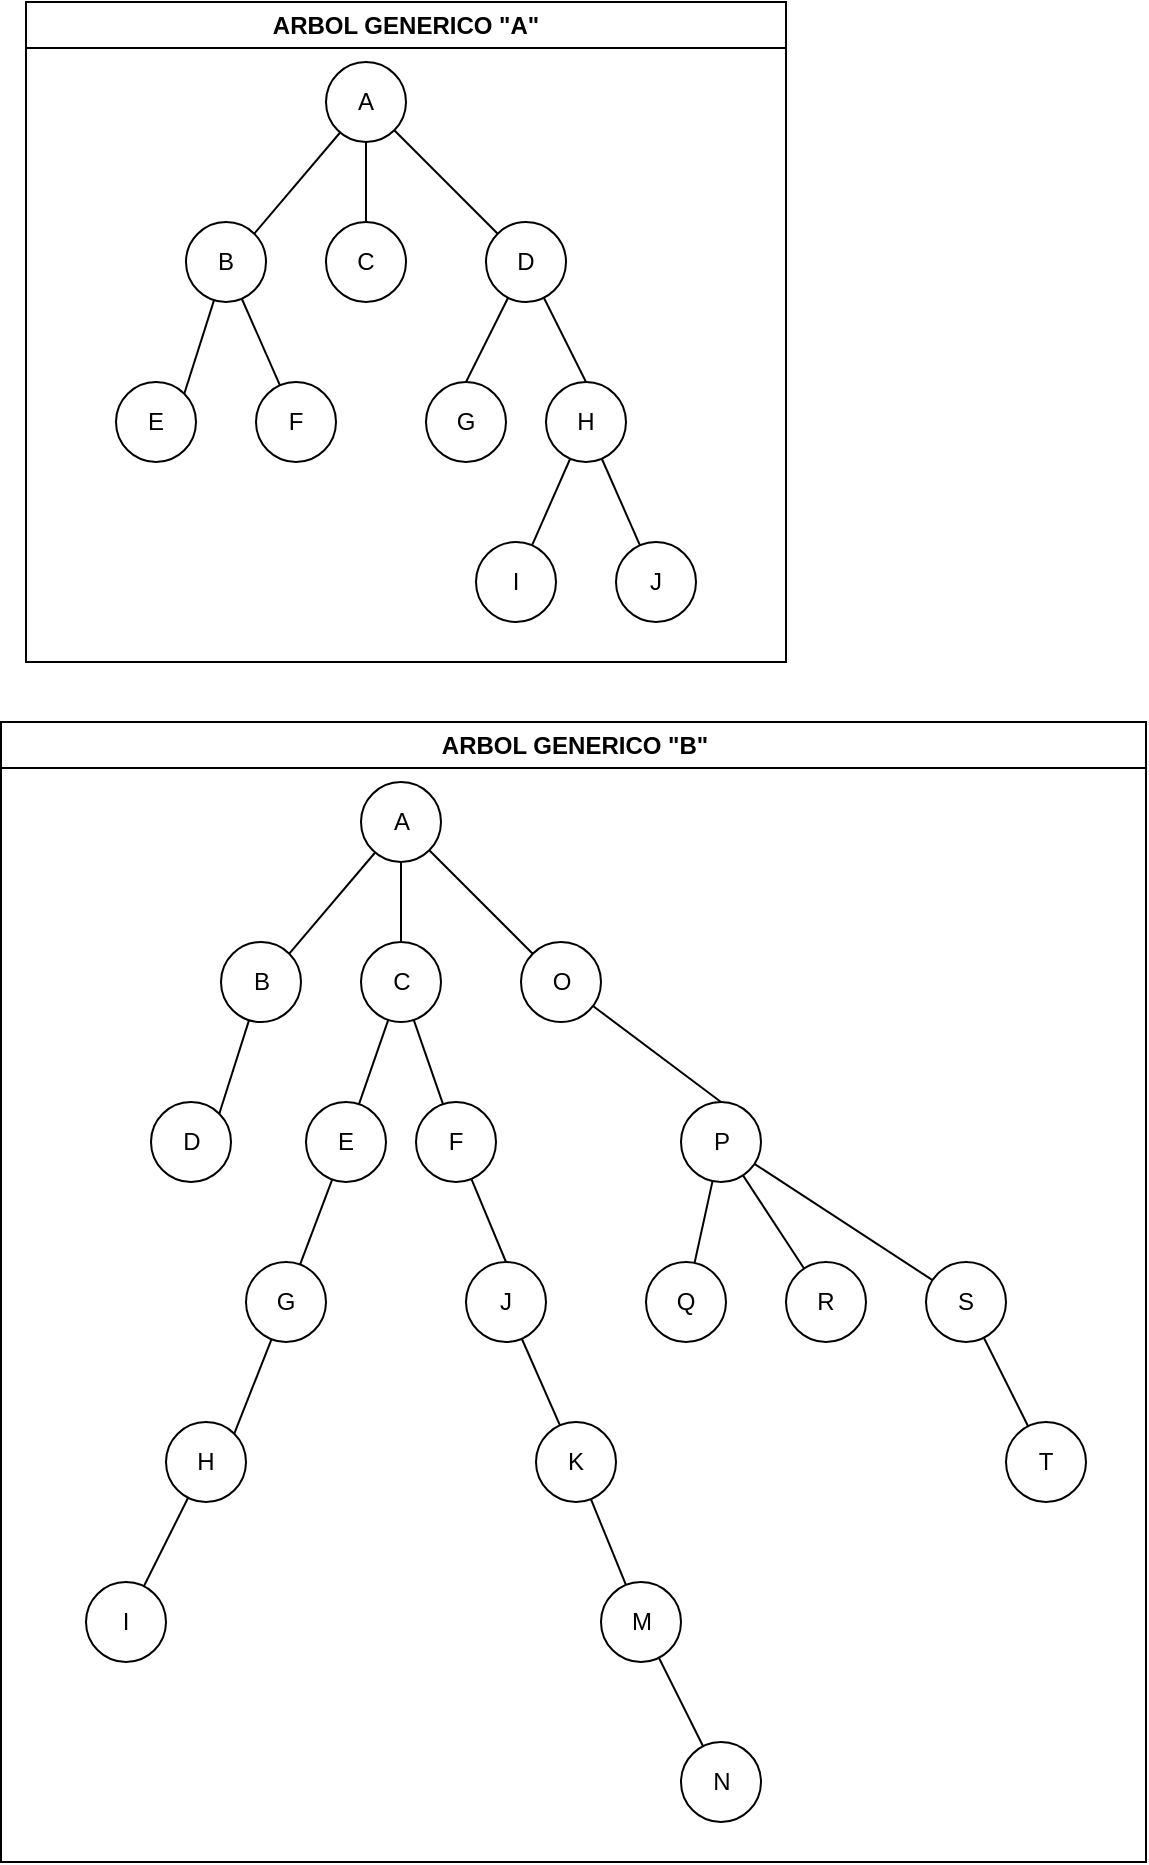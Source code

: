 <mxfile>
    <diagram id="vtQbG2iCPwCNItK1zILO" name="ArbolGenerico">
        <mxGraphModel dx="1421" dy="769" grid="1" gridSize="10" guides="1" tooltips="1" connect="1" arrows="1" fold="1" page="1" pageScale="1" pageWidth="850" pageHeight="1100" background="none" math="0" shadow="0">
            <root>
                <mxCell id="0"/>
                <mxCell id="1" parent="0"/>
                <mxCell id="65" value="ARBOL GENERICO &quot;B&quot;" style="swimlane;whiteSpace=wrap;html=1;shadow=0;labelBackgroundColor=none;rounded=0;gradientColor=none;swimlaneFillColor=default;" parent="1" vertex="1">
                    <mxGeometry x="37.5" y="370" width="572.5" height="570" as="geometry"/>
                </mxCell>
                <mxCell id="64" value="ARBOL GENERICO &quot;A&quot;" style="swimlane;whiteSpace=wrap;html=1;fillColor=default;gradientColor=none;shadow=0;swimlaneFillColor=default;labelBackgroundColor=none;rounded=0;" parent="1" vertex="1">
                    <mxGeometry x="50" y="10" width="380" height="330" as="geometry"/>
                </mxCell>
                <mxCell id="13" style="edgeStyle=none;html=1;entryX=1;entryY=0;entryDx=0;entryDy=0;endArrow=none;endFill=0;" parent="1" source="2" target="11" edge="1">
                    <mxGeometry relative="1" as="geometry"/>
                </mxCell>
                <mxCell id="14" style="edgeStyle=none;html=1;endArrow=none;endFill=0;" parent="1" source="2" target="10" edge="1">
                    <mxGeometry relative="1" as="geometry"/>
                </mxCell>
                <mxCell id="15" style="edgeStyle=none;html=1;endArrow=none;endFill=0;" parent="1" source="2" target="9" edge="1">
                    <mxGeometry relative="1" as="geometry"/>
                </mxCell>
                <mxCell id="2" value="A" style="ellipse;whiteSpace=wrap;html=1;aspect=fixed;" parent="1" vertex="1">
                    <mxGeometry x="200" y="40" width="40" height="40" as="geometry"/>
                </mxCell>
                <mxCell id="3" value="F" style="ellipse;whiteSpace=wrap;html=1;aspect=fixed;" parent="1" vertex="1">
                    <mxGeometry x="165" y="200" width="40" height="40" as="geometry"/>
                </mxCell>
                <mxCell id="4" value="E" style="ellipse;whiteSpace=wrap;html=1;aspect=fixed;" parent="1" vertex="1">
                    <mxGeometry x="95" y="200" width="40" height="40" as="geometry"/>
                </mxCell>
                <mxCell id="5" value="J" style="ellipse;whiteSpace=wrap;html=1;aspect=fixed;" parent="1" vertex="1">
                    <mxGeometry x="345" y="280" width="40" height="40" as="geometry"/>
                </mxCell>
                <mxCell id="6" value="I" style="ellipse;whiteSpace=wrap;html=1;aspect=fixed;" parent="1" vertex="1">
                    <mxGeometry x="275" y="280" width="40" height="40" as="geometry"/>
                </mxCell>
                <mxCell id="20" style="edgeStyle=none;html=1;endArrow=none;endFill=0;" parent="1" source="7" target="6" edge="1">
                    <mxGeometry relative="1" as="geometry"/>
                </mxCell>
                <mxCell id="21" style="edgeStyle=none;html=1;endArrow=none;endFill=0;" parent="1" source="7" target="5" edge="1">
                    <mxGeometry relative="1" as="geometry"/>
                </mxCell>
                <mxCell id="7" value="H" style="ellipse;whiteSpace=wrap;html=1;aspect=fixed;" parent="1" vertex="1">
                    <mxGeometry x="310" y="200" width="40" height="40" as="geometry"/>
                </mxCell>
                <mxCell id="8" value="G" style="ellipse;whiteSpace=wrap;html=1;aspect=fixed;" parent="1" vertex="1">
                    <mxGeometry x="250" y="200" width="40" height="40" as="geometry"/>
                </mxCell>
                <mxCell id="18" style="edgeStyle=none;html=1;entryX=0.5;entryY=0;entryDx=0;entryDy=0;endArrow=none;endFill=0;" parent="1" source="9" target="8" edge="1">
                    <mxGeometry relative="1" as="geometry"/>
                </mxCell>
                <mxCell id="19" style="edgeStyle=none;html=1;entryX=0.5;entryY=0;entryDx=0;entryDy=0;endArrow=none;endFill=0;" parent="1" source="9" target="7" edge="1">
                    <mxGeometry relative="1" as="geometry"/>
                </mxCell>
                <mxCell id="9" value="D" style="ellipse;whiteSpace=wrap;html=1;aspect=fixed;" parent="1" vertex="1">
                    <mxGeometry x="280" y="120" width="40" height="40" as="geometry"/>
                </mxCell>
                <mxCell id="10" value="C" style="ellipse;whiteSpace=wrap;html=1;aspect=fixed;" parent="1" vertex="1">
                    <mxGeometry x="200" y="120" width="40" height="40" as="geometry"/>
                </mxCell>
                <mxCell id="16" style="edgeStyle=none;html=1;entryX=1;entryY=0;entryDx=0;entryDy=0;endArrow=none;endFill=0;" parent="1" source="11" target="4" edge="1">
                    <mxGeometry relative="1" as="geometry"/>
                </mxCell>
                <mxCell id="17" style="edgeStyle=none;html=1;endArrow=none;endFill=0;" parent="1" source="11" target="3" edge="1">
                    <mxGeometry relative="1" as="geometry"/>
                </mxCell>
                <mxCell id="11" value="B" style="ellipse;whiteSpace=wrap;html=1;aspect=fixed;" parent="1" vertex="1">
                    <mxGeometry x="130" y="120" width="40" height="40" as="geometry"/>
                </mxCell>
                <mxCell id="23" style="edgeStyle=none;html=1;entryX=1;entryY=0;entryDx=0;entryDy=0;endArrow=none;endFill=0;" parent="1" source="26" target="41" edge="1">
                    <mxGeometry relative="1" as="geometry"/>
                </mxCell>
                <mxCell id="24" style="edgeStyle=none;html=1;endArrow=none;endFill=0;" parent="1" source="26" target="38" edge="1">
                    <mxGeometry relative="1" as="geometry"/>
                </mxCell>
                <mxCell id="25" style="edgeStyle=none;html=1;endArrow=none;endFill=0;" parent="1" source="26" target="37" edge="1">
                    <mxGeometry relative="1" as="geometry"/>
                </mxCell>
                <mxCell id="26" value="A" style="ellipse;whiteSpace=wrap;html=1;aspect=fixed;" parent="1" vertex="1">
                    <mxGeometry x="217.5" y="400" width="40" height="40" as="geometry"/>
                </mxCell>
                <mxCell id="54" style="edgeStyle=none;html=1;endArrow=none;endFill=0;" parent="1" source="27" target="53" edge="1">
                    <mxGeometry relative="1" as="geometry"/>
                </mxCell>
                <mxCell id="27" value="E" style="ellipse;whiteSpace=wrap;html=1;aspect=fixed;" parent="1" vertex="1">
                    <mxGeometry x="190" y="560" width="40" height="40" as="geometry"/>
                </mxCell>
                <mxCell id="28" value="D" style="ellipse;whiteSpace=wrap;html=1;aspect=fixed;" parent="1" vertex="1">
                    <mxGeometry x="112.5" y="560" width="40" height="40" as="geometry"/>
                </mxCell>
                <mxCell id="29" value="R" style="ellipse;whiteSpace=wrap;html=1;aspect=fixed;" parent="1" vertex="1">
                    <mxGeometry x="430" y="640" width="40" height="40" as="geometry"/>
                </mxCell>
                <mxCell id="30" value="Q" style="ellipse;whiteSpace=wrap;html=1;aspect=fixed;" parent="1" vertex="1">
                    <mxGeometry x="360" y="640" width="40" height="40" as="geometry"/>
                </mxCell>
                <mxCell id="31" style="edgeStyle=none;html=1;endArrow=none;endFill=0;" parent="1" source="33" target="30" edge="1">
                    <mxGeometry relative="1" as="geometry"/>
                </mxCell>
                <mxCell id="32" style="edgeStyle=none;html=1;endArrow=none;endFill=0;" parent="1" source="33" target="29" edge="1">
                    <mxGeometry relative="1" as="geometry"/>
                </mxCell>
                <mxCell id="61" style="edgeStyle=none;html=1;endArrow=none;endFill=0;" parent="1" source="33" target="46" edge="1">
                    <mxGeometry relative="1" as="geometry"/>
                </mxCell>
                <mxCell id="33" value="P" style="ellipse;whiteSpace=wrap;html=1;aspect=fixed;" parent="1" vertex="1">
                    <mxGeometry x="377.5" y="560" width="40" height="40" as="geometry"/>
                </mxCell>
                <mxCell id="55" style="edgeStyle=none;html=1;entryX=0.5;entryY=0;entryDx=0;entryDy=0;endArrow=none;endFill=0;" parent="1" source="34" target="50" edge="1">
                    <mxGeometry relative="1" as="geometry"/>
                </mxCell>
                <mxCell id="34" value="F" style="ellipse;whiteSpace=wrap;html=1;aspect=fixed;" parent="1" vertex="1">
                    <mxGeometry x="245" y="560" width="40" height="40" as="geometry"/>
                </mxCell>
                <mxCell id="36" style="edgeStyle=none;html=1;entryX=0.5;entryY=0;entryDx=0;entryDy=0;endArrow=none;endFill=0;" parent="1" source="37" target="33" edge="1">
                    <mxGeometry relative="1" as="geometry"/>
                </mxCell>
                <mxCell id="37" value="O" style="ellipse;whiteSpace=wrap;html=1;aspect=fixed;" parent="1" vertex="1">
                    <mxGeometry x="297.5" y="480" width="40" height="40" as="geometry"/>
                </mxCell>
                <mxCell id="43" style="edgeStyle=none;html=1;endArrow=none;endFill=0;" parent="1" source="38" target="27" edge="1">
                    <mxGeometry relative="1" as="geometry"/>
                </mxCell>
                <mxCell id="44" style="edgeStyle=none;html=1;endArrow=none;endFill=0;" parent="1" source="38" target="34" edge="1">
                    <mxGeometry relative="1" as="geometry"/>
                </mxCell>
                <mxCell id="38" value="C" style="ellipse;whiteSpace=wrap;html=1;aspect=fixed;" parent="1" vertex="1">
                    <mxGeometry x="217.5" y="480" width="40" height="40" as="geometry"/>
                </mxCell>
                <mxCell id="39" style="edgeStyle=none;html=1;entryX=1;entryY=0;entryDx=0;entryDy=0;endArrow=none;endFill=0;" parent="1" source="41" target="28" edge="1">
                    <mxGeometry relative="1" as="geometry"/>
                </mxCell>
                <mxCell id="41" value="B" style="ellipse;whiteSpace=wrap;html=1;aspect=fixed;" parent="1" vertex="1">
                    <mxGeometry x="147.5" y="480" width="40" height="40" as="geometry"/>
                </mxCell>
                <mxCell id="45" value="T" style="ellipse;whiteSpace=wrap;html=1;aspect=fixed;" parent="1" vertex="1">
                    <mxGeometry x="540" y="720" width="40" height="40" as="geometry"/>
                </mxCell>
                <mxCell id="62" style="edgeStyle=none;html=1;endArrow=none;endFill=0;" parent="1" source="46" target="45" edge="1">
                    <mxGeometry relative="1" as="geometry"/>
                </mxCell>
                <mxCell id="46" value="S" style="ellipse;whiteSpace=wrap;html=1;aspect=fixed;" parent="1" vertex="1">
                    <mxGeometry x="500" y="640" width="40" height="40" as="geometry"/>
                </mxCell>
                <mxCell id="47" value="N" style="ellipse;whiteSpace=wrap;html=1;aspect=fixed;" parent="1" vertex="1">
                    <mxGeometry x="377.5" y="880" width="40" height="40" as="geometry"/>
                </mxCell>
                <mxCell id="60" style="edgeStyle=none;html=1;endArrow=none;endFill=0;" parent="1" source="48" target="47" edge="1">
                    <mxGeometry relative="1" as="geometry"/>
                </mxCell>
                <mxCell id="48" value="M" style="ellipse;whiteSpace=wrap;html=1;aspect=fixed;" parent="1" vertex="1">
                    <mxGeometry x="337.5" y="800" width="40" height="40" as="geometry"/>
                </mxCell>
                <mxCell id="59" style="edgeStyle=none;html=1;endArrow=none;endFill=0;" parent="1" source="49" target="48" edge="1">
                    <mxGeometry relative="1" as="geometry"/>
                </mxCell>
                <mxCell id="49" value="K" style="ellipse;whiteSpace=wrap;html=1;aspect=fixed;" parent="1" vertex="1">
                    <mxGeometry x="305" y="720" width="40" height="40" as="geometry"/>
                </mxCell>
                <mxCell id="58" style="edgeStyle=none;html=1;endArrow=none;endFill=0;" parent="1" source="50" target="49" edge="1">
                    <mxGeometry relative="1" as="geometry"/>
                </mxCell>
                <mxCell id="50" value="J" style="ellipse;whiteSpace=wrap;html=1;aspect=fixed;" parent="1" vertex="1">
                    <mxGeometry x="270" y="640" width="40" height="40" as="geometry"/>
                </mxCell>
                <mxCell id="51" value="I" style="ellipse;whiteSpace=wrap;html=1;aspect=fixed;" parent="1" vertex="1">
                    <mxGeometry x="80" y="800" width="40" height="40" as="geometry"/>
                </mxCell>
                <mxCell id="57" style="edgeStyle=none;html=1;endArrow=none;endFill=0;" parent="1" source="52" target="51" edge="1">
                    <mxGeometry relative="1" as="geometry"/>
                </mxCell>
                <mxCell id="52" value="H" style="ellipse;whiteSpace=wrap;html=1;aspect=fixed;" parent="1" vertex="1">
                    <mxGeometry x="120" y="720" width="40" height="40" as="geometry"/>
                </mxCell>
                <mxCell id="56" style="edgeStyle=none;html=1;entryX=1;entryY=0;entryDx=0;entryDy=0;endArrow=none;endFill=0;" parent="1" source="53" target="52" edge="1">
                    <mxGeometry relative="1" as="geometry"/>
                </mxCell>
                <mxCell id="53" value="G" style="ellipse;whiteSpace=wrap;html=1;aspect=fixed;" parent="1" vertex="1">
                    <mxGeometry x="160" y="640" width="40" height="40" as="geometry"/>
                </mxCell>
            </root>
        </mxGraphModel>
    </diagram>
    <diagram id="T-NFlT0KaKFG3S1YzKbj" name="ArbolAvl">
        <mxGraphModel dx="1181" dy="769" grid="1" gridSize="10" guides="1" tooltips="1" connect="1" arrows="1" fold="1" page="1" pageScale="1" pageWidth="1100" pageHeight="850" math="0" shadow="0">
            <root>
                <mxCell id="0"/>
                <mxCell id="1" parent="0"/>
                <mxCell id="AsA0IZtd-86ldSy1f_KX-1" value="ARBOL AVL, con info ciudades" style="swimlane;whiteSpace=wrap;html=1;shadow=0;labelBackgroundColor=none;rounded=0;gradientColor=none;swimlaneFillColor=default;" parent="1" vertex="1">
                    <mxGeometry x="43.75" y="10" width="1016.25" height="510" as="geometry"/>
                </mxCell>
                <mxCell id="5MJ4uqOrB6V0u97CGc1s-40" style="edgeStyle=none;html=1;endArrow=none;endFill=0;" parent="1" source="5MJ4uqOrB6V0u97CGc1s-1" target="5MJ4uqOrB6V0u97CGc1s-33" edge="1">
                    <mxGeometry relative="1" as="geometry"/>
                </mxCell>
                <mxCell id="5MJ4uqOrB6V0u97CGc1s-41" style="edgeStyle=none;html=1;endArrow=none;endFill=0;" parent="1" source="5MJ4uqOrB6V0u97CGc1s-1" target="5MJ4uqOrB6V0u97CGc1s-32" edge="1">
                    <mxGeometry relative="1" as="geometry"/>
                </mxCell>
                <mxCell id="5MJ4uqOrB6V0u97CGc1s-1" value="5000" style="ellipse;whiteSpace=wrap;html=1;aspect=fixed;" parent="1" vertex="1">
                    <mxGeometry x="390" y="40" width="40" height="40" as="geometry"/>
                </mxCell>
                <mxCell id="5MJ4uqOrB6V0u97CGc1s-2" value="A" style="ellipse;whiteSpace=wrap;html=1;aspect=fixed;" parent="1" vertex="1">
                    <mxGeometry x="690" y="260" width="40" height="40" as="geometry"/>
                </mxCell>
                <mxCell id="5MJ4uqOrB6V0u97CGc1s-3" value="A" style="ellipse;whiteSpace=wrap;html=1;aspect=fixed;" parent="1" vertex="1">
                    <mxGeometry x="690" y="260" width="40" height="40" as="geometry"/>
                </mxCell>
                <mxCell id="5MJ4uqOrB6V0u97CGc1s-4" value="A" style="ellipse;whiteSpace=wrap;html=1;aspect=fixed;" parent="1" vertex="1">
                    <mxGeometry x="690" y="260" width="40" height="40" as="geometry"/>
                </mxCell>
                <mxCell id="5MJ4uqOrB6V0u97CGc1s-5" value="A" style="ellipse;whiteSpace=wrap;html=1;aspect=fixed;" parent="1" vertex="1">
                    <mxGeometry x="690" y="260" width="40" height="40" as="geometry"/>
                </mxCell>
                <mxCell id="5MJ4uqOrB6V0u97CGc1s-6" value="A" style="ellipse;whiteSpace=wrap;html=1;aspect=fixed;" parent="1" vertex="1">
                    <mxGeometry x="690" y="260" width="40" height="40" as="geometry"/>
                </mxCell>
                <mxCell id="5MJ4uqOrB6V0u97CGc1s-7" value="A" style="ellipse;whiteSpace=wrap;html=1;aspect=fixed;" parent="1" vertex="1">
                    <mxGeometry x="690" y="260" width="40" height="40" as="geometry"/>
                </mxCell>
                <mxCell id="5MJ4uqOrB6V0u97CGc1s-8" value="A" style="ellipse;whiteSpace=wrap;html=1;aspect=fixed;" parent="1" vertex="1">
                    <mxGeometry x="690" y="260" width="40" height="40" as="geometry"/>
                </mxCell>
                <mxCell id="5MJ4uqOrB6V0u97CGc1s-9" value="A" style="ellipse;whiteSpace=wrap;html=1;aspect=fixed;" parent="1" vertex="1">
                    <mxGeometry x="690" y="260" width="40" height="40" as="geometry"/>
                </mxCell>
                <mxCell id="5MJ4uqOrB6V0u97CGc1s-10" value="A" style="ellipse;whiteSpace=wrap;html=1;aspect=fixed;" parent="1" vertex="1">
                    <mxGeometry x="690" y="260" width="40" height="40" as="geometry"/>
                </mxCell>
                <mxCell id="5MJ4uqOrB6V0u97CGc1s-11" value="A" style="ellipse;whiteSpace=wrap;html=1;aspect=fixed;" parent="1" vertex="1">
                    <mxGeometry x="690" y="260" width="40" height="40" as="geometry"/>
                </mxCell>
                <mxCell id="5MJ4uqOrB6V0u97CGc1s-12" value="A" style="ellipse;whiteSpace=wrap;html=1;aspect=fixed;" parent="1" vertex="1">
                    <mxGeometry x="690" y="260" width="40" height="40" as="geometry"/>
                </mxCell>
                <mxCell id="5MJ4uqOrB6V0u97CGc1s-13" value="A" style="ellipse;whiteSpace=wrap;html=1;aspect=fixed;" parent="1" vertex="1">
                    <mxGeometry x="690" y="260" width="40" height="40" as="geometry"/>
                </mxCell>
                <mxCell id="5MJ4uqOrB6V0u97CGc1s-14" value="A" style="ellipse;whiteSpace=wrap;html=1;aspect=fixed;" parent="1" vertex="1">
                    <mxGeometry x="690" y="260" width="40" height="40" as="geometry"/>
                </mxCell>
                <mxCell id="5MJ4uqOrB6V0u97CGc1s-60" style="edgeStyle=none;html=1;endArrow=none;endFill=0;" parent="1" source="5MJ4uqOrB6V0u97CGc1s-15" target="5MJ4uqOrB6V0u97CGc1s-59" edge="1">
                    <mxGeometry relative="1" as="geometry"/>
                </mxCell>
                <mxCell id="5MJ4uqOrB6V0u97CGc1s-61" style="edgeStyle=none;html=1;endArrow=none;endFill=0;" parent="1" source="5MJ4uqOrB6V0u97CGc1s-15" target="5MJ4uqOrB6V0u97CGc1s-58" edge="1">
                    <mxGeometry relative="1" as="geometry"/>
                </mxCell>
                <mxCell id="5MJ4uqOrB6V0u97CGc1s-15" value="8500" style="ellipse;whiteSpace=wrap;html=1;aspect=fixed;" parent="1" vertex="1">
                    <mxGeometry x="690" y="260" width="40" height="40" as="geometry"/>
                </mxCell>
                <mxCell id="5MJ4uqOrB6V0u97CGc1s-16" value="5700" style="ellipse;whiteSpace=wrap;html=1;aspect=fixed;" parent="1" vertex="1">
                    <mxGeometry x="570" y="340" width="40" height="40" as="geometry"/>
                </mxCell>
                <mxCell id="5MJ4uqOrB6V0u97CGc1s-54" style="edgeStyle=none;html=1;endArrow=none;endFill=0;" parent="1" source="5MJ4uqOrB6V0u97CGc1s-17" target="5MJ4uqOrB6V0u97CGc1s-16" edge="1">
                    <mxGeometry relative="1" as="geometry"/>
                </mxCell>
                <mxCell id="5MJ4uqOrB6V0u97CGc1s-17" value="5500" style="ellipse;whiteSpace=wrap;html=1;aspect=fixed;" parent="1" vertex="1">
                    <mxGeometry x="540" y="260" width="40" height="40" as="geometry"/>
                </mxCell>
                <mxCell id="5MJ4uqOrB6V0u97CGc1s-18" value="5300" style="ellipse;whiteSpace=wrap;html=1;aspect=fixed;" parent="1" vertex="1">
                    <mxGeometry x="460" y="260" width="40" height="40" as="geometry"/>
                </mxCell>
                <mxCell id="5MJ4uqOrB6V0u97CGc1s-55" style="edgeStyle=none;html=1;endArrow=none;endFill=0;" parent="1" source="5MJ4uqOrB6V0u97CGc1s-19" target="5MJ4uqOrB6V0u97CGc1s-15" edge="1">
                    <mxGeometry relative="1" as="geometry"/>
                </mxCell>
                <mxCell id="5MJ4uqOrB6V0u97CGc1s-57" style="edgeStyle=none;html=1;endArrow=none;endFill=0;" parent="1" source="5MJ4uqOrB6V0u97CGc1s-19" target="5MJ4uqOrB6V0u97CGc1s-56" edge="1">
                    <mxGeometry relative="1" as="geometry"/>
                </mxCell>
                <mxCell id="5MJ4uqOrB6V0u97CGc1s-19" value="9103" style="ellipse;whiteSpace=wrap;html=1;aspect=fixed;" parent="1" vertex="1">
                    <mxGeometry x="730" y="190" width="40" height="40" as="geometry"/>
                </mxCell>
                <mxCell id="5MJ4uqOrB6V0u97CGc1s-51" style="edgeStyle=none;html=1;endArrow=none;endFill=0;" parent="1" source="5MJ4uqOrB6V0u97CGc1s-20" target="5MJ4uqOrB6V0u97CGc1s-18" edge="1">
                    <mxGeometry relative="1" as="geometry"/>
                </mxCell>
                <mxCell id="5MJ4uqOrB6V0u97CGc1s-52" style="edgeStyle=none;html=1;endArrow=none;endFill=0;" parent="1" source="5MJ4uqOrB6V0u97CGc1s-20" target="5MJ4uqOrB6V0u97CGc1s-17" edge="1">
                    <mxGeometry relative="1" as="geometry"/>
                </mxCell>
                <mxCell id="5MJ4uqOrB6V0u97CGc1s-20" value="5400" style="ellipse;whiteSpace=wrap;html=1;aspect=fixed;" parent="1" vertex="1">
                    <mxGeometry x="510" y="190" width="40" height="40" as="geometry"/>
                </mxCell>
                <mxCell id="5MJ4uqOrB6V0u97CGc1s-21" value="4700" style="ellipse;whiteSpace=wrap;html=1;aspect=fixed;" parent="1" vertex="1">
                    <mxGeometry x="420" y="340" width="40" height="40" as="geometry"/>
                </mxCell>
                <mxCell id="5MJ4uqOrB6V0u97CGc1s-22" value="4400" style="ellipse;whiteSpace=wrap;html=1;aspect=fixed;" parent="1" vertex="1">
                    <mxGeometry x="350" y="340" width="40" height="40" as="geometry"/>
                </mxCell>
                <mxCell id="5MJ4uqOrB6V0u97CGc1s-23" value="4000" style="ellipse;whiteSpace=wrap;html=1;aspect=fixed;" parent="1" vertex="1">
                    <mxGeometry x="290" y="340" width="40" height="40" as="geometry"/>
                </mxCell>
                <mxCell id="5MJ4uqOrB6V0u97CGc1s-46" style="edgeStyle=none;html=1;endArrow=none;endFill=0;" parent="1" source="5MJ4uqOrB6V0u97CGc1s-24" target="5MJ4uqOrB6V0u97CGc1s-22" edge="1">
                    <mxGeometry relative="1" as="geometry"/>
                </mxCell>
                <mxCell id="5MJ4uqOrB6V0u97CGc1s-47" style="edgeStyle=none;html=1;endArrow=none;endFill=0;" parent="1" source="5MJ4uqOrB6V0u97CGc1s-24" target="5MJ4uqOrB6V0u97CGc1s-21" edge="1">
                    <mxGeometry relative="1" as="geometry"/>
                </mxCell>
                <mxCell id="5MJ4uqOrB6V0u97CGc1s-24" value="4600" style="ellipse;whiteSpace=wrap;html=1;aspect=fixed;" parent="1" vertex="1">
                    <mxGeometry x="380" y="260" width="40" height="40" as="geometry"/>
                </mxCell>
                <mxCell id="5MJ4uqOrB6V0u97CGc1s-45" style="edgeStyle=none;html=1;endArrow=none;endFill=0;" parent="1" source="5MJ4uqOrB6V0u97CGc1s-25" target="5MJ4uqOrB6V0u97CGc1s-23" edge="1">
                    <mxGeometry relative="1" as="geometry"/>
                </mxCell>
                <mxCell id="5MJ4uqOrB6V0u97CGc1s-25" value="3600" style="ellipse;whiteSpace=wrap;html=1;aspect=fixed;" parent="1" vertex="1">
                    <mxGeometry x="260" y="260" width="40" height="40" as="geometry"/>
                </mxCell>
                <mxCell id="5MJ4uqOrB6V0u97CGc1s-26" value="3300" style="ellipse;whiteSpace=wrap;html=1;aspect=fixed;" parent="1" vertex="1">
                    <mxGeometry x="170" y="340" width="40" height="40" as="geometry"/>
                </mxCell>
                <mxCell id="5MJ4uqOrB6V0u97CGc1s-27" value="3000" style="ellipse;whiteSpace=wrap;html=1;aspect=fixed;" parent="1" vertex="1">
                    <mxGeometry x="100" y="340" width="40" height="40" as="geometry"/>
                </mxCell>
                <mxCell id="5MJ4uqOrB6V0u97CGc1s-42" style="edgeStyle=none;html=1;endArrow=none;endFill=0;" parent="1" source="5MJ4uqOrB6V0u97CGc1s-28" target="5MJ4uqOrB6V0u97CGc1s-26" edge="1">
                    <mxGeometry relative="1" as="geometry"/>
                </mxCell>
                <mxCell id="5MJ4uqOrB6V0u97CGc1s-28" value="3400" style="ellipse;whiteSpace=wrap;html=1;aspect=fixed;" parent="1" vertex="1">
                    <mxGeometry x="200" y="260" width="40" height="40" as="geometry"/>
                </mxCell>
                <mxCell id="5MJ4uqOrB6V0u97CGc1s-34" style="edgeStyle=none;html=1;entryX=0.5;entryY=0.25;entryDx=0;entryDy=0;entryPerimeter=0;endArrow=none;endFill=0;" parent="1" source="5MJ4uqOrB6V0u97CGc1s-29" target="5MJ4uqOrB6V0u97CGc1s-27" edge="1">
                    <mxGeometry relative="1" as="geometry"/>
                </mxCell>
                <mxCell id="5MJ4uqOrB6V0u97CGc1s-29" value="1000" style="ellipse;whiteSpace=wrap;html=1;aspect=fixed;" parent="1" vertex="1">
                    <mxGeometry x="70" y="260" width="40" height="40" as="geometry"/>
                </mxCell>
                <mxCell id="5MJ4uqOrB6V0u97CGc1s-43" style="edgeStyle=none;html=1;endArrow=none;endFill=0;" parent="1" source="5MJ4uqOrB6V0u97CGc1s-30" target="5MJ4uqOrB6V0u97CGc1s-25" edge="1">
                    <mxGeometry relative="1" as="geometry"/>
                </mxCell>
                <mxCell id="5MJ4uqOrB6V0u97CGc1s-44" style="edgeStyle=none;html=1;endArrow=none;endFill=0;" parent="1" source="5MJ4uqOrB6V0u97CGc1s-30" target="5MJ4uqOrB6V0u97CGc1s-24" edge="1">
                    <mxGeometry relative="1" as="geometry"/>
                </mxCell>
                <mxCell id="5MJ4uqOrB6V0u97CGc1s-30" value="4200" style="ellipse;whiteSpace=wrap;html=1;aspect=fixed;" parent="1" vertex="1">
                    <mxGeometry x="310" y="190" width="40" height="40" as="geometry"/>
                </mxCell>
                <mxCell id="5MJ4uqOrB6V0u97CGc1s-35" style="edgeStyle=none;html=1;endArrow=none;endFill=0;" parent="1" source="5MJ4uqOrB6V0u97CGc1s-31" target="5MJ4uqOrB6V0u97CGc1s-29" edge="1">
                    <mxGeometry relative="1" as="geometry"/>
                </mxCell>
                <mxCell id="5MJ4uqOrB6V0u97CGc1s-36" style="edgeStyle=none;html=1;endArrow=none;endFill=0;" parent="1" source="5MJ4uqOrB6V0u97CGc1s-31" target="5MJ4uqOrB6V0u97CGc1s-28" edge="1">
                    <mxGeometry relative="1" as="geometry"/>
                </mxCell>
                <mxCell id="5MJ4uqOrB6V0u97CGc1s-31" value="3100" style="ellipse;whiteSpace=wrap;html=1;aspect=fixed;" parent="1" vertex="1">
                    <mxGeometry x="130" y="190" width="40" height="40" as="geometry"/>
                </mxCell>
                <mxCell id="5MJ4uqOrB6V0u97CGc1s-49" style="edgeStyle=none;html=1;endArrow=none;endFill=0;" parent="1" source="5MJ4uqOrB6V0u97CGc1s-32" target="5MJ4uqOrB6V0u97CGc1s-19" edge="1">
                    <mxGeometry relative="1" as="geometry"/>
                </mxCell>
                <mxCell id="5MJ4uqOrB6V0u97CGc1s-50" style="edgeStyle=none;html=1;endArrow=none;endFill=0;" parent="1" source="5MJ4uqOrB6V0u97CGc1s-32" target="5MJ4uqOrB6V0u97CGc1s-20" edge="1">
                    <mxGeometry relative="1" as="geometry"/>
                </mxCell>
                <mxCell id="5MJ4uqOrB6V0u97CGc1s-32" value="6300" style="ellipse;whiteSpace=wrap;html=1;aspect=fixed;" parent="1" vertex="1">
                    <mxGeometry x="560" y="120" width="40" height="40" as="geometry"/>
                </mxCell>
                <mxCell id="5MJ4uqOrB6V0u97CGc1s-37" style="edgeStyle=none;html=1;endArrow=none;endFill=0;" parent="1" source="5MJ4uqOrB6V0u97CGc1s-33" target="5MJ4uqOrB6V0u97CGc1s-31" edge="1">
                    <mxGeometry relative="1" as="geometry"/>
                </mxCell>
                <mxCell id="5MJ4uqOrB6V0u97CGc1s-38" style="edgeStyle=none;html=1;endArrow=none;endFill=0;" parent="1" source="5MJ4uqOrB6V0u97CGc1s-33" target="5MJ4uqOrB6V0u97CGc1s-30" edge="1">
                    <mxGeometry relative="1" as="geometry"/>
                </mxCell>
                <mxCell id="5MJ4uqOrB6V0u97CGc1s-33" value="3500" style="ellipse;whiteSpace=wrap;html=1;aspect=fixed;" parent="1" vertex="1">
                    <mxGeometry x="230" y="120" width="40" height="40" as="geometry"/>
                </mxCell>
                <mxCell id="5MJ4uqOrB6V0u97CGc1s-74" style="edgeStyle=none;html=1;entryX=0.5;entryY=0;entryDx=0;entryDy=0;endArrow=none;endFill=0;" parent="1" source="5MJ4uqOrB6V0u97CGc1s-56" target="5MJ4uqOrB6V0u97CGc1s-69" edge="1">
                    <mxGeometry relative="1" as="geometry"/>
                </mxCell>
                <mxCell id="5MJ4uqOrB6V0u97CGc1s-75" style="edgeStyle=none;html=1;endArrow=none;endFill=0;" parent="1" source="5MJ4uqOrB6V0u97CGc1s-56" target="5MJ4uqOrB6V0u97CGc1s-70" edge="1">
                    <mxGeometry relative="1" as="geometry"/>
                </mxCell>
                <mxCell id="5MJ4uqOrB6V0u97CGc1s-56" value="9400" style="ellipse;whiteSpace=wrap;html=1;aspect=fixed;" parent="1" vertex="1">
                    <mxGeometry x="910" y="260" width="40" height="40" as="geometry"/>
                </mxCell>
                <mxCell id="5MJ4uqOrB6V0u97CGc1s-68" style="edgeStyle=none;html=1;endArrow=none;endFill=0;" parent="1" source="5MJ4uqOrB6V0u97CGc1s-58" target="5MJ4uqOrB6V0u97CGc1s-66" edge="1">
                    <mxGeometry relative="1" as="geometry"/>
                </mxCell>
                <mxCell id="5MJ4uqOrB6V0u97CGc1s-58" value="9040" style="ellipse;whiteSpace=wrap;html=1;aspect=fixed;" parent="1" vertex="1">
                    <mxGeometry x="760" y="340" width="40" height="40" as="geometry"/>
                </mxCell>
                <mxCell id="5MJ4uqOrB6V0u97CGc1s-64" style="edgeStyle=none;html=1;endArrow=none;endFill=0;" parent="1" source="5MJ4uqOrB6V0u97CGc1s-59" target="5MJ4uqOrB6V0u97CGc1s-62" edge="1">
                    <mxGeometry relative="1" as="geometry"/>
                </mxCell>
                <mxCell id="5MJ4uqOrB6V0u97CGc1s-65" style="edgeStyle=none;html=1;endArrow=none;endFill=0;" parent="1" source="5MJ4uqOrB6V0u97CGc1s-59" target="5MJ4uqOrB6V0u97CGc1s-63" edge="1">
                    <mxGeometry relative="1" as="geometry"/>
                </mxCell>
                <mxCell id="5MJ4uqOrB6V0u97CGc1s-59" value="8400" style="ellipse;whiteSpace=wrap;html=1;aspect=fixed;" parent="1" vertex="1">
                    <mxGeometry x="650" y="340" width="40" height="40" as="geometry"/>
                </mxCell>
                <mxCell id="5MJ4uqOrB6V0u97CGc1s-62" value="8300" style="ellipse;whiteSpace=wrap;html=1;aspect=fixed;" parent="1" vertex="1">
                    <mxGeometry x="600" y="430" width="40" height="40" as="geometry"/>
                </mxCell>
                <mxCell id="5MJ4uqOrB6V0u97CGc1s-63" value="8407" style="ellipse;whiteSpace=wrap;html=1;aspect=fixed;" parent="1" vertex="1">
                    <mxGeometry x="680" y="430" width="40" height="40" as="geometry"/>
                </mxCell>
                <mxCell id="5MJ4uqOrB6V0u97CGc1s-66" value="9000" style="ellipse;whiteSpace=wrap;html=1;aspect=fixed;" parent="1" vertex="1">
                    <mxGeometry x="730" y="430" width="40" height="40" as="geometry"/>
                </mxCell>
                <mxCell id="5MJ4uqOrB6V0u97CGc1s-69" value="9200" style="ellipse;whiteSpace=wrap;html=1;aspect=fixed;" parent="1" vertex="1">
                    <mxGeometry x="890" y="340" width="40" height="40" as="geometry"/>
                </mxCell>
                <mxCell id="5MJ4uqOrB6V0u97CGc1s-76" style="edgeStyle=none;html=1;endArrow=none;endFill=0;" parent="1" source="5MJ4uqOrB6V0u97CGc1s-70" target="5MJ4uqOrB6V0u97CGc1s-71" edge="1">
                    <mxGeometry relative="1" as="geometry"/>
                </mxCell>
                <mxCell id="5MJ4uqOrB6V0u97CGc1s-77" style="edgeStyle=none;html=1;endArrow=none;endFill=0;" parent="1" source="5MJ4uqOrB6V0u97CGc1s-70" target="5MJ4uqOrB6V0u97CGc1s-72" edge="1">
                    <mxGeometry relative="1" as="geometry"/>
                </mxCell>
                <mxCell id="5MJ4uqOrB6V0u97CGc1s-70" value="9410" style="ellipse;whiteSpace=wrap;html=1;aspect=fixed;" parent="1" vertex="1">
                    <mxGeometry x="960" y="340" width="40" height="40" as="geometry"/>
                </mxCell>
                <mxCell id="5MJ4uqOrB6V0u97CGc1s-71" value="9405" style="ellipse;whiteSpace=wrap;html=1;aspect=fixed;" parent="1" vertex="1">
                    <mxGeometry x="930" y="420" width="40" height="40" as="geometry"/>
                </mxCell>
                <mxCell id="5MJ4uqOrB6V0u97CGc1s-72" value="9420" style="ellipse;whiteSpace=wrap;html=1;aspect=fixed;" parent="1" vertex="1">
                    <mxGeometry x="990" y="420" width="40" height="40" as="geometry"/>
                </mxCell>
                <mxCell id="Z8tJJy5vMytfQh58pZOS-1" value="Rotaciones dobles&lt;br&gt;1- Agregar nodo 9406 [DI]&lt;br&gt;2- Quitar nodo 9000 y agregar 8405 [ID]" style="text;html=1;align=left;verticalAlign=middle;resizable=0;points=[];autosize=1;strokeColor=none;fillColor=none;" vertex="1" parent="1">
                    <mxGeometry x="15" y="545" width="240" height="60" as="geometry"/>
                </mxCell>
                <mxCell id="Z8tJJy5vMytfQh58pZOS-8" style="edgeStyle=none;html=1;entryX=0.5;entryY=0;entryDx=0;entryDy=0;endArrow=none;endFill=0;" edge="1" parent="1" source="Z8tJJy5vMytfQh58pZOS-10" target="Z8tJJy5vMytfQh58pZOS-11">
                    <mxGeometry relative="1" as="geometry"/>
                </mxCell>
                <mxCell id="Z8tJJy5vMytfQh58pZOS-9" style="edgeStyle=none;html=1;endArrow=none;endFill=0;" edge="1" parent="1" source="Z8tJJy5vMytfQh58pZOS-10" target="Z8tJJy5vMytfQh58pZOS-14">
                    <mxGeometry relative="1" as="geometry"/>
                </mxCell>
                <mxCell id="Z8tJJy5vMytfQh58pZOS-10" value="9400" style="ellipse;whiteSpace=wrap;html=1;aspect=fixed;" vertex="1" parent="1">
                    <mxGeometry x="360" y="560" width="40" height="40" as="geometry"/>
                </mxCell>
                <mxCell id="Z8tJJy5vMytfQh58pZOS-11" value="9200" style="ellipse;whiteSpace=wrap;html=1;aspect=fixed;" vertex="1" parent="1">
                    <mxGeometry x="320" y="640" width="40" height="40" as="geometry"/>
                </mxCell>
                <mxCell id="Z8tJJy5vMytfQh58pZOS-12" style="edgeStyle=none;html=1;endArrow=none;endFill=0;" edge="1" parent="1" source="Z8tJJy5vMytfQh58pZOS-14" target="Z8tJJy5vMytfQh58pZOS-15">
                    <mxGeometry relative="1" as="geometry"/>
                </mxCell>
                <mxCell id="Z8tJJy5vMytfQh58pZOS-13" style="edgeStyle=none;html=1;endArrow=none;endFill=0;" edge="1" parent="1" source="Z8tJJy5vMytfQh58pZOS-14" target="Z8tJJy5vMytfQh58pZOS-16">
                    <mxGeometry relative="1" as="geometry"/>
                </mxCell>
                <mxCell id="Z8tJJy5vMytfQh58pZOS-14" value="9410" style="ellipse;whiteSpace=wrap;html=1;aspect=fixed;fillColor=#008a00;fontColor=#ffffff;strokeColor=#005700;" vertex="1" parent="1">
                    <mxGeometry x="410" y="640" width="40" height="40" as="geometry"/>
                </mxCell>
                <mxCell id="Z8tJJy5vMytfQh58pZOS-15" value="9405" style="ellipse;whiteSpace=wrap;html=1;aspect=fixed;" vertex="1" parent="1">
                    <mxGeometry x="380" y="720" width="40" height="40" as="geometry"/>
                </mxCell>
                <mxCell id="Z8tJJy5vMytfQh58pZOS-16" value="9420" style="ellipse;whiteSpace=wrap;html=1;aspect=fixed;" vertex="1" parent="1">
                    <mxGeometry x="440" y="720" width="40" height="40" as="geometry"/>
                </mxCell>
                <mxCell id="Z8tJJy5vMytfQh58pZOS-18" style="edgeStyle=none;html=1;endArrow=none;endFill=0;" edge="1" parent="1" source="Z8tJJy5vMytfQh58pZOS-17" target="Z8tJJy5vMytfQh58pZOS-15">
                    <mxGeometry relative="1" as="geometry"/>
                </mxCell>
                <mxCell id="Z8tJJy5vMytfQh58pZOS-17" value="9406" style="ellipse;whiteSpace=wrap;html=1;aspect=fixed;" vertex="1" parent="1">
                    <mxGeometry x="410" y="790" width="40" height="40" as="geometry"/>
                </mxCell>
                <mxCell id="Z8tJJy5vMytfQh58pZOS-19" value="b=1" style="text;html=1;align=center;verticalAlign=middle;resizable=0;points=[];autosize=1;strokeColor=none;fillColor=none;" vertex="1" parent="1">
                    <mxGeometry x="460" y="625" width="40" height="30" as="geometry"/>
                </mxCell>
                <mxCell id="Z8tJJy5vMytfQh58pZOS-20" value="b=-2" style="text;html=1;align=center;verticalAlign=middle;resizable=0;points=[];autosize=1;strokeColor=none;fillColor=none;" vertex="1" parent="1">
                    <mxGeometry x="395" y="535" width="50" height="30" as="geometry"/>
                </mxCell>
                <mxCell id="Z8tJJy5vMytfQh58pZOS-21" style="edgeStyle=none;html=1;entryX=0.5;entryY=0;entryDx=0;entryDy=0;endArrow=none;endFill=0;" edge="1" parent="1" source="Z8tJJy5vMytfQh58pZOS-23" target="Z8tJJy5vMytfQh58pZOS-24">
                    <mxGeometry relative="1" as="geometry"/>
                </mxCell>
                <mxCell id="Z8tJJy5vMytfQh58pZOS-34" style="edgeStyle=none;html=1;endArrow=none;endFill=0;" edge="1" parent="1" source="Z8tJJy5vMytfQh58pZOS-23" target="Z8tJJy5vMytfQh58pZOS-28">
                    <mxGeometry relative="1" as="geometry"/>
                </mxCell>
                <mxCell id="Z8tJJy5vMytfQh58pZOS-23" value="9400" style="ellipse;whiteSpace=wrap;html=1;aspect=fixed;fillColor=#008a00;fontColor=#ffffff;strokeColor=#005700;" vertex="1" parent="1">
                    <mxGeometry x="640" y="560" width="40" height="40" as="geometry"/>
                </mxCell>
                <mxCell id="Z8tJJy5vMytfQh58pZOS-24" value="9200" style="ellipse;whiteSpace=wrap;html=1;aspect=fixed;" vertex="1" parent="1">
                    <mxGeometry x="600" y="640" width="40" height="40" as="geometry"/>
                </mxCell>
                <mxCell id="Z8tJJy5vMytfQh58pZOS-36" style="edgeStyle=none;html=1;entryX=1;entryY=0;entryDx=0;entryDy=0;endArrow=none;endFill=0;" edge="1" parent="1" source="Z8tJJy5vMytfQh58pZOS-27" target="Z8tJJy5vMytfQh58pZOS-31">
                    <mxGeometry relative="1" as="geometry"/>
                </mxCell>
                <mxCell id="Z8tJJy5vMytfQh58pZOS-37" style="edgeStyle=none;html=1;endArrow=none;endFill=0;" edge="1" parent="1" source="Z8tJJy5vMytfQh58pZOS-27" target="Z8tJJy5vMytfQh58pZOS-29">
                    <mxGeometry relative="1" as="geometry"/>
                </mxCell>
                <mxCell id="Z8tJJy5vMytfQh58pZOS-27" value="9410" style="ellipse;whiteSpace=wrap;html=1;aspect=fixed;" vertex="1" parent="1">
                    <mxGeometry x="730" y="720" width="40" height="40" as="geometry"/>
                </mxCell>
                <mxCell id="Z8tJJy5vMytfQh58pZOS-35" style="edgeStyle=none;html=1;endArrow=none;endFill=0;" edge="1" parent="1" source="Z8tJJy5vMytfQh58pZOS-28" target="Z8tJJy5vMytfQh58pZOS-27">
                    <mxGeometry relative="1" as="geometry"/>
                </mxCell>
                <mxCell id="Z8tJJy5vMytfQh58pZOS-28" value="9405" style="ellipse;whiteSpace=wrap;html=1;aspect=fixed;" vertex="1" parent="1">
                    <mxGeometry x="690" y="640" width="40" height="40" as="geometry"/>
                </mxCell>
                <mxCell id="Z8tJJy5vMytfQh58pZOS-29" value="9420" style="ellipse;whiteSpace=wrap;html=1;aspect=fixed;" vertex="1" parent="1">
                    <mxGeometry x="760" y="790" width="40" height="40" as="geometry"/>
                </mxCell>
                <mxCell id="Z8tJJy5vMytfQh58pZOS-31" value="9406" style="ellipse;whiteSpace=wrap;html=1;aspect=fixed;" vertex="1" parent="1">
                    <mxGeometry x="680" y="790" width="40" height="40" as="geometry"/>
                </mxCell>
                <mxCell id="Z8tJJy5vMytfQh58pZOS-33" value="" style="shape=flexArrow;endArrow=classic;html=1;" edge="1" parent="1">
                    <mxGeometry width="50" height="50" relative="1" as="geometry">
                        <mxPoint x="520" y="680" as="sourcePoint"/>
                        <mxPoint x="570" y="680" as="targetPoint"/>
                    </mxGeometry>
                </mxCell>
                <mxCell id="Z8tJJy5vMytfQh58pZOS-38" value="b = -2" style="text;html=1;align=center;verticalAlign=middle;resizable=0;points=[];autosize=1;strokeColor=none;fillColor=none;" vertex="1" parent="1">
                    <mxGeometry x="695" y="545" width="50" height="30" as="geometry"/>
                </mxCell>
                <mxCell id="Z8tJJy5vMytfQh58pZOS-40" value="" style="shape=flexArrow;endArrow=classic;html=1;" edge="1" parent="1">
                    <mxGeometry width="50" height="50" relative="1" as="geometry">
                        <mxPoint x="810" y="680" as="sourcePoint"/>
                        <mxPoint x="860" y="680" as="targetPoint"/>
                    </mxGeometry>
                </mxCell>
                <mxCell id="Z8tJJy5vMytfQh58pZOS-41" style="edgeStyle=none;html=1;entryX=0.5;entryY=0;entryDx=0;entryDy=0;endArrow=none;endFill=0;" edge="1" parent="1" source="Z8tJJy5vMytfQh58pZOS-43" target="Z8tJJy5vMytfQh58pZOS-44">
                    <mxGeometry relative="1" as="geometry"/>
                </mxCell>
                <mxCell id="Z8tJJy5vMytfQh58pZOS-42" style="edgeStyle=none;html=1;endArrow=none;endFill=0;" edge="1" parent="1" source="Z8tJJy5vMytfQh58pZOS-43" target="Z8tJJy5vMytfQh58pZOS-49">
                    <mxGeometry relative="1" as="geometry"/>
                </mxCell>
                <mxCell id="Z8tJJy5vMytfQh58pZOS-43" value="9400" style="ellipse;whiteSpace=wrap;html=1;aspect=fixed;" vertex="1" parent="1">
                    <mxGeometry x="910" y="640" width="40" height="40" as="geometry"/>
                </mxCell>
                <mxCell id="Z8tJJy5vMytfQh58pZOS-44" value="9200" style="ellipse;whiteSpace=wrap;html=1;aspect=fixed;" vertex="1" parent="1">
                    <mxGeometry x="880" y="710" width="40" height="40" as="geometry"/>
                </mxCell>
                <mxCell id="Z8tJJy5vMytfQh58pZOS-45" style="edgeStyle=none;html=1;entryX=1;entryY=0;entryDx=0;entryDy=0;endArrow=none;endFill=0;" edge="1" parent="1" source="Z8tJJy5vMytfQh58pZOS-47" target="Z8tJJy5vMytfQh58pZOS-51">
                    <mxGeometry relative="1" as="geometry"/>
                </mxCell>
                <mxCell id="Z8tJJy5vMytfQh58pZOS-46" style="edgeStyle=none;html=1;endArrow=none;endFill=0;" edge="1" parent="1" source="Z8tJJy5vMytfQh58pZOS-47" target="Z8tJJy5vMytfQh58pZOS-50">
                    <mxGeometry relative="1" as="geometry"/>
                </mxCell>
                <mxCell id="Z8tJJy5vMytfQh58pZOS-47" value="9410" style="ellipse;whiteSpace=wrap;html=1;aspect=fixed;" vertex="1" parent="1">
                    <mxGeometry x="1000" y="640" width="40" height="40" as="geometry"/>
                </mxCell>
                <mxCell id="Z8tJJy5vMytfQh58pZOS-48" style="edgeStyle=none;html=1;endArrow=none;endFill=0;" edge="1" parent="1" source="Z8tJJy5vMytfQh58pZOS-49" target="Z8tJJy5vMytfQh58pZOS-47">
                    <mxGeometry relative="1" as="geometry"/>
                </mxCell>
                <mxCell id="Z8tJJy5vMytfQh58pZOS-49" value="9405" style="ellipse;whiteSpace=wrap;html=1;aspect=fixed;" vertex="1" parent="1">
                    <mxGeometry x="960" y="560" width="40" height="40" as="geometry"/>
                </mxCell>
                <mxCell id="Z8tJJy5vMytfQh58pZOS-50" value="9420" style="ellipse;whiteSpace=wrap;html=1;aspect=fixed;" vertex="1" parent="1">
                    <mxGeometry x="1040" y="710" width="40" height="40" as="geometry"/>
                </mxCell>
                <mxCell id="Z8tJJy5vMytfQh58pZOS-51" value="9406" style="ellipse;whiteSpace=wrap;html=1;aspect=fixed;" vertex="1" parent="1">
                    <mxGeometry x="960" y="710" width="40" height="40" as="geometry"/>
                </mxCell>
                <mxCell id="Z8tJJy5vMytfQh58pZOS-52" value="b =&amp;nbsp; 0" style="text;html=1;align=center;verticalAlign=middle;resizable=0;points=[];autosize=1;strokeColor=none;fillColor=none;" vertex="1" parent="1">
                    <mxGeometry x="1010" y="540" width="50" height="30" as="geometry"/>
                </mxCell>
                <mxCell id="Z8tJJy5vMytfQh58pZOS-54" value="A" style="ellipse;whiteSpace=wrap;html=1;aspect=fixed;" vertex="1" parent="1">
                    <mxGeometry x="109" y="880" width="40" height="40" as="geometry"/>
                </mxCell>
                <mxCell id="Z8tJJy5vMytfQh58pZOS-55" value="A" style="ellipse;whiteSpace=wrap;html=1;aspect=fixed;" vertex="1" parent="1">
                    <mxGeometry x="109" y="880" width="40" height="40" as="geometry"/>
                </mxCell>
                <mxCell id="Z8tJJy5vMytfQh58pZOS-56" value="A" style="ellipse;whiteSpace=wrap;html=1;aspect=fixed;" vertex="1" parent="1">
                    <mxGeometry x="109" y="880" width="40" height="40" as="geometry"/>
                </mxCell>
                <mxCell id="Z8tJJy5vMytfQh58pZOS-57" value="A" style="ellipse;whiteSpace=wrap;html=1;aspect=fixed;" vertex="1" parent="1">
                    <mxGeometry x="109" y="880" width="40" height="40" as="geometry"/>
                </mxCell>
                <mxCell id="Z8tJJy5vMytfQh58pZOS-58" value="A" style="ellipse;whiteSpace=wrap;html=1;aspect=fixed;" vertex="1" parent="1">
                    <mxGeometry x="109" y="880" width="40" height="40" as="geometry"/>
                </mxCell>
                <mxCell id="Z8tJJy5vMytfQh58pZOS-59" value="A" style="ellipse;whiteSpace=wrap;html=1;aspect=fixed;" vertex="1" parent="1">
                    <mxGeometry x="109" y="880" width="40" height="40" as="geometry"/>
                </mxCell>
                <mxCell id="Z8tJJy5vMytfQh58pZOS-60" value="A" style="ellipse;whiteSpace=wrap;html=1;aspect=fixed;" vertex="1" parent="1">
                    <mxGeometry x="109" y="880" width="40" height="40" as="geometry"/>
                </mxCell>
                <mxCell id="Z8tJJy5vMytfQh58pZOS-61" value="A" style="ellipse;whiteSpace=wrap;html=1;aspect=fixed;" vertex="1" parent="1">
                    <mxGeometry x="109" y="880" width="40" height="40" as="geometry"/>
                </mxCell>
                <mxCell id="Z8tJJy5vMytfQh58pZOS-62" value="A" style="ellipse;whiteSpace=wrap;html=1;aspect=fixed;" vertex="1" parent="1">
                    <mxGeometry x="109" y="880" width="40" height="40" as="geometry"/>
                </mxCell>
                <mxCell id="Z8tJJy5vMytfQh58pZOS-63" value="A" style="ellipse;whiteSpace=wrap;html=1;aspect=fixed;" vertex="1" parent="1">
                    <mxGeometry x="109" y="880" width="40" height="40" as="geometry"/>
                </mxCell>
                <mxCell id="Z8tJJy5vMytfQh58pZOS-64" value="A" style="ellipse;whiteSpace=wrap;html=1;aspect=fixed;" vertex="1" parent="1">
                    <mxGeometry x="109" y="880" width="40" height="40" as="geometry"/>
                </mxCell>
                <mxCell id="Z8tJJy5vMytfQh58pZOS-65" value="A" style="ellipse;whiteSpace=wrap;html=1;aspect=fixed;" vertex="1" parent="1">
                    <mxGeometry x="109" y="880" width="40" height="40" as="geometry"/>
                </mxCell>
                <mxCell id="Z8tJJy5vMytfQh58pZOS-66" value="A" style="ellipse;whiteSpace=wrap;html=1;aspect=fixed;" vertex="1" parent="1">
                    <mxGeometry x="109" y="880" width="40" height="40" as="geometry"/>
                </mxCell>
                <mxCell id="Z8tJJy5vMytfQh58pZOS-67" style="edgeStyle=none;html=1;endArrow=none;endFill=0;" edge="1" parent="1" source="Z8tJJy5vMytfQh58pZOS-69" target="Z8tJJy5vMytfQh58pZOS-74">
                    <mxGeometry relative="1" as="geometry"/>
                </mxCell>
                <mxCell id="Z8tJJy5vMytfQh58pZOS-68" style="edgeStyle=none;html=1;endArrow=none;endFill=0;" edge="1" parent="1" source="Z8tJJy5vMytfQh58pZOS-69" target="Z8tJJy5vMytfQh58pZOS-71">
                    <mxGeometry relative="1" as="geometry"/>
                </mxCell>
                <mxCell id="Z8tJJy5vMytfQh58pZOS-69" value="8500" style="ellipse;whiteSpace=wrap;html=1;aspect=fixed;" vertex="1" parent="1">
                    <mxGeometry x="109" y="880" width="40" height="40" as="geometry"/>
                </mxCell>
                <mxCell id="Z8tJJy5vMytfQh58pZOS-70" style="edgeStyle=none;html=1;endArrow=none;endFill=0;" edge="1" parent="1" source="Z8tJJy5vMytfQh58pZOS-71" target="Z8tJJy5vMytfQh58pZOS-77">
                    <mxGeometry relative="1" as="geometry"/>
                </mxCell>
                <mxCell id="Z8tJJy5vMytfQh58pZOS-71" value="9040" style="ellipse;whiteSpace=wrap;html=1;aspect=fixed;" vertex="1" parent="1">
                    <mxGeometry x="179" y="960" width="40" height="40" as="geometry"/>
                </mxCell>
                <mxCell id="Z8tJJy5vMytfQh58pZOS-72" style="edgeStyle=none;html=1;endArrow=none;endFill=0;" edge="1" parent="1" source="Z8tJJy5vMytfQh58pZOS-74" target="Z8tJJy5vMytfQh58pZOS-75">
                    <mxGeometry relative="1" as="geometry"/>
                </mxCell>
                <mxCell id="Z8tJJy5vMytfQh58pZOS-73" style="edgeStyle=none;html=1;endArrow=none;endFill=0;" edge="1" parent="1" source="Z8tJJy5vMytfQh58pZOS-74" target="Z8tJJy5vMytfQh58pZOS-76">
                    <mxGeometry relative="1" as="geometry"/>
                </mxCell>
                <mxCell id="Z8tJJy5vMytfQh58pZOS-74" value="8400" style="ellipse;whiteSpace=wrap;html=1;aspect=fixed;" vertex="1" parent="1">
                    <mxGeometry x="69" y="960" width="40" height="40" as="geometry"/>
                </mxCell>
                <mxCell id="Z8tJJy5vMytfQh58pZOS-75" value="8300" style="ellipse;whiteSpace=wrap;html=1;aspect=fixed;" vertex="1" parent="1">
                    <mxGeometry x="19" y="1050" width="40" height="40" as="geometry"/>
                </mxCell>
                <mxCell id="Z8tJJy5vMytfQh58pZOS-76" value="8407" style="ellipse;whiteSpace=wrap;html=1;aspect=fixed;" vertex="1" parent="1">
                    <mxGeometry x="99" y="1050" width="40" height="40" as="geometry"/>
                </mxCell>
                <mxCell id="Z8tJJy5vMytfQh58pZOS-77" value="9000" style="ellipse;whiteSpace=wrap;html=1;aspect=fixed;fillColor=#a20025;fontColor=#ffffff;strokeColor=#6F0000;" vertex="1" parent="1">
                    <mxGeometry x="149" y="1050" width="40" height="40" as="geometry"/>
                </mxCell>
                <mxCell id="Z8tJJy5vMytfQh58pZOS-78" value="A" style="ellipse;whiteSpace=wrap;html=1;aspect=fixed;" vertex="1" parent="1">
                    <mxGeometry x="399" y="880" width="40" height="40" as="geometry"/>
                </mxCell>
                <mxCell id="Z8tJJy5vMytfQh58pZOS-79" value="A" style="ellipse;whiteSpace=wrap;html=1;aspect=fixed;" vertex="1" parent="1">
                    <mxGeometry x="399" y="880" width="40" height="40" as="geometry"/>
                </mxCell>
                <mxCell id="Z8tJJy5vMytfQh58pZOS-80" value="A" style="ellipse;whiteSpace=wrap;html=1;aspect=fixed;" vertex="1" parent="1">
                    <mxGeometry x="399" y="880" width="40" height="40" as="geometry"/>
                </mxCell>
                <mxCell id="Z8tJJy5vMytfQh58pZOS-81" value="A" style="ellipse;whiteSpace=wrap;html=1;aspect=fixed;" vertex="1" parent="1">
                    <mxGeometry x="399" y="880" width="40" height="40" as="geometry"/>
                </mxCell>
                <mxCell id="Z8tJJy5vMytfQh58pZOS-82" value="A" style="ellipse;whiteSpace=wrap;html=1;aspect=fixed;" vertex="1" parent="1">
                    <mxGeometry x="399" y="880" width="40" height="40" as="geometry"/>
                </mxCell>
                <mxCell id="Z8tJJy5vMytfQh58pZOS-83" value="A" style="ellipse;whiteSpace=wrap;html=1;aspect=fixed;" vertex="1" parent="1">
                    <mxGeometry x="399" y="880" width="40" height="40" as="geometry"/>
                </mxCell>
                <mxCell id="Z8tJJy5vMytfQh58pZOS-84" value="A" style="ellipse;whiteSpace=wrap;html=1;aspect=fixed;" vertex="1" parent="1">
                    <mxGeometry x="399" y="880" width="40" height="40" as="geometry"/>
                </mxCell>
                <mxCell id="Z8tJJy5vMytfQh58pZOS-85" value="A" style="ellipse;whiteSpace=wrap;html=1;aspect=fixed;" vertex="1" parent="1">
                    <mxGeometry x="399" y="880" width="40" height="40" as="geometry"/>
                </mxCell>
                <mxCell id="Z8tJJy5vMytfQh58pZOS-86" value="A" style="ellipse;whiteSpace=wrap;html=1;aspect=fixed;" vertex="1" parent="1">
                    <mxGeometry x="399" y="880" width="40" height="40" as="geometry"/>
                </mxCell>
                <mxCell id="Z8tJJy5vMytfQh58pZOS-87" value="A" style="ellipse;whiteSpace=wrap;html=1;aspect=fixed;" vertex="1" parent="1">
                    <mxGeometry x="399" y="880" width="40" height="40" as="geometry"/>
                </mxCell>
                <mxCell id="Z8tJJy5vMytfQh58pZOS-88" value="A" style="ellipse;whiteSpace=wrap;html=1;aspect=fixed;" vertex="1" parent="1">
                    <mxGeometry x="399" y="880" width="40" height="40" as="geometry"/>
                </mxCell>
                <mxCell id="Z8tJJy5vMytfQh58pZOS-89" value="A" style="ellipse;whiteSpace=wrap;html=1;aspect=fixed;" vertex="1" parent="1">
                    <mxGeometry x="399" y="880" width="40" height="40" as="geometry"/>
                </mxCell>
                <mxCell id="Z8tJJy5vMytfQh58pZOS-90" value="A" style="ellipse;whiteSpace=wrap;html=1;aspect=fixed;" vertex="1" parent="1">
                    <mxGeometry x="399" y="880" width="40" height="40" as="geometry"/>
                </mxCell>
                <mxCell id="Z8tJJy5vMytfQh58pZOS-91" style="edgeStyle=none;html=1;endArrow=none;endFill=0;" edge="1" parent="1" source="Z8tJJy5vMytfQh58pZOS-93" target="Z8tJJy5vMytfQh58pZOS-98">
                    <mxGeometry relative="1" as="geometry"/>
                </mxCell>
                <mxCell id="Z8tJJy5vMytfQh58pZOS-92" style="edgeStyle=none;html=1;endArrow=none;endFill=0;" edge="1" parent="1" source="Z8tJJy5vMytfQh58pZOS-93" target="Z8tJJy5vMytfQh58pZOS-95">
                    <mxGeometry relative="1" as="geometry"/>
                </mxCell>
                <mxCell id="Z8tJJy5vMytfQh58pZOS-93" value="8500" style="ellipse;whiteSpace=wrap;html=1;aspect=fixed;" vertex="1" parent="1">
                    <mxGeometry x="399" y="880" width="40" height="40" as="geometry"/>
                </mxCell>
                <mxCell id="Z8tJJy5vMytfQh58pZOS-95" value="9040" style="ellipse;whiteSpace=wrap;html=1;aspect=fixed;" vertex="1" parent="1">
                    <mxGeometry x="444" y="960" width="40" height="40" as="geometry"/>
                </mxCell>
                <mxCell id="Z8tJJy5vMytfQh58pZOS-96" style="edgeStyle=none;html=1;endArrow=none;endFill=0;" edge="1" parent="1" source="Z8tJJy5vMytfQh58pZOS-98" target="Z8tJJy5vMytfQh58pZOS-99">
                    <mxGeometry relative="1" as="geometry"/>
                </mxCell>
                <mxCell id="Z8tJJy5vMytfQh58pZOS-97" style="edgeStyle=none;html=1;endArrow=none;endFill=0;" edge="1" parent="1" source="Z8tJJy5vMytfQh58pZOS-98" target="Z8tJJy5vMytfQh58pZOS-100">
                    <mxGeometry relative="1" as="geometry"/>
                </mxCell>
                <mxCell id="Z8tJJy5vMytfQh58pZOS-98" value="8400" style="ellipse;whiteSpace=wrap;html=1;aspect=fixed;fillColor=#008a00;fontColor=#ffffff;strokeColor=#005700;" vertex="1" parent="1">
                    <mxGeometry x="349" y="960" width="40" height="40" as="geometry"/>
                </mxCell>
                <mxCell id="Z8tJJy5vMytfQh58pZOS-99" value="8300" style="ellipse;whiteSpace=wrap;html=1;aspect=fixed;" vertex="1" parent="1">
                    <mxGeometry x="309" y="1050" width="40" height="40" as="geometry"/>
                </mxCell>
                <mxCell id="Z8tJJy5vMytfQh58pZOS-104" style="edgeStyle=none;html=1;endArrow=none;endFill=0;" edge="1" parent="1" source="Z8tJJy5vMytfQh58pZOS-100" target="Z8tJJy5vMytfQh58pZOS-103">
                    <mxGeometry relative="1" as="geometry"/>
                </mxCell>
                <mxCell id="Z8tJJy5vMytfQh58pZOS-100" value="8407" style="ellipse;whiteSpace=wrap;html=1;aspect=fixed;" vertex="1" parent="1">
                    <mxGeometry x="389" y="1050" width="40" height="40" as="geometry"/>
                </mxCell>
                <mxCell id="Z8tJJy5vMytfQh58pZOS-102" value="" style="shape=flexArrow;endArrow=classic;html=1;" edge="1" parent="1">
                    <mxGeometry width="50" height="50" relative="1" as="geometry">
                        <mxPoint x="254" y="970" as="sourcePoint"/>
                        <mxPoint x="304" y="970" as="targetPoint"/>
                    </mxGeometry>
                </mxCell>
                <mxCell id="Z8tJJy5vMytfQh58pZOS-103" value="8405" style="ellipse;whiteSpace=wrap;html=1;aspect=fixed;" vertex="1" parent="1">
                    <mxGeometry x="364" y="1120" width="40" height="40" as="geometry"/>
                </mxCell>
                <mxCell id="Z8tJJy5vMytfQh58pZOS-105" value="b = -1" style="text;html=1;align=center;verticalAlign=middle;resizable=0;points=[];autosize=1;strokeColor=none;fillColor=none;" vertex="1" parent="1">
                    <mxGeometry x="309" y="930" width="50" height="30" as="geometry"/>
                </mxCell>
                <mxCell id="Z8tJJy5vMytfQh58pZOS-106" value="b = 2" style="text;html=1;align=center;verticalAlign=middle;resizable=0;points=[];autosize=1;strokeColor=none;fillColor=none;" vertex="1" parent="1">
                    <mxGeometry x="344" y="860" width="50" height="30" as="geometry"/>
                </mxCell>
                <mxCell id="Z8tJJy5vMytfQh58pZOS-107" value="" style="shape=flexArrow;endArrow=classic;html=1;" edge="1" parent="1">
                    <mxGeometry width="50" height="50" relative="1" as="geometry">
                        <mxPoint x="539" y="979.5" as="sourcePoint"/>
                        <mxPoint x="589" y="979.5" as="targetPoint"/>
                    </mxGeometry>
                </mxCell>
                <mxCell id="Z8tJJy5vMytfQh58pZOS-108" value="A" style="ellipse;whiteSpace=wrap;html=1;aspect=fixed;" vertex="1" parent="1">
                    <mxGeometry x="714" y="880" width="40" height="40" as="geometry"/>
                </mxCell>
                <mxCell id="Z8tJJy5vMytfQh58pZOS-109" value="A" style="ellipse;whiteSpace=wrap;html=1;aspect=fixed;" vertex="1" parent="1">
                    <mxGeometry x="714" y="880" width="40" height="40" as="geometry"/>
                </mxCell>
                <mxCell id="Z8tJJy5vMytfQh58pZOS-110" value="A" style="ellipse;whiteSpace=wrap;html=1;aspect=fixed;" vertex="1" parent="1">
                    <mxGeometry x="714" y="880" width="40" height="40" as="geometry"/>
                </mxCell>
                <mxCell id="Z8tJJy5vMytfQh58pZOS-111" value="A" style="ellipse;whiteSpace=wrap;html=1;aspect=fixed;" vertex="1" parent="1">
                    <mxGeometry x="714" y="880" width="40" height="40" as="geometry"/>
                </mxCell>
                <mxCell id="Z8tJJy5vMytfQh58pZOS-112" value="A" style="ellipse;whiteSpace=wrap;html=1;aspect=fixed;" vertex="1" parent="1">
                    <mxGeometry x="714" y="880" width="40" height="40" as="geometry"/>
                </mxCell>
                <mxCell id="Z8tJJy5vMytfQh58pZOS-113" value="A" style="ellipse;whiteSpace=wrap;html=1;aspect=fixed;" vertex="1" parent="1">
                    <mxGeometry x="714" y="880" width="40" height="40" as="geometry"/>
                </mxCell>
                <mxCell id="Z8tJJy5vMytfQh58pZOS-114" value="A" style="ellipse;whiteSpace=wrap;html=1;aspect=fixed;" vertex="1" parent="1">
                    <mxGeometry x="714" y="880" width="40" height="40" as="geometry"/>
                </mxCell>
                <mxCell id="Z8tJJy5vMytfQh58pZOS-115" value="A" style="ellipse;whiteSpace=wrap;html=1;aspect=fixed;" vertex="1" parent="1">
                    <mxGeometry x="714" y="880" width="40" height="40" as="geometry"/>
                </mxCell>
                <mxCell id="Z8tJJy5vMytfQh58pZOS-116" value="A" style="ellipse;whiteSpace=wrap;html=1;aspect=fixed;" vertex="1" parent="1">
                    <mxGeometry x="714" y="880" width="40" height="40" as="geometry"/>
                </mxCell>
                <mxCell id="Z8tJJy5vMytfQh58pZOS-117" value="A" style="ellipse;whiteSpace=wrap;html=1;aspect=fixed;" vertex="1" parent="1">
                    <mxGeometry x="714" y="880" width="40" height="40" as="geometry"/>
                </mxCell>
                <mxCell id="Z8tJJy5vMytfQh58pZOS-118" value="A" style="ellipse;whiteSpace=wrap;html=1;aspect=fixed;" vertex="1" parent="1">
                    <mxGeometry x="714" y="880" width="40" height="40" as="geometry"/>
                </mxCell>
                <mxCell id="Z8tJJy5vMytfQh58pZOS-119" value="A" style="ellipse;whiteSpace=wrap;html=1;aspect=fixed;" vertex="1" parent="1">
                    <mxGeometry x="714" y="880" width="40" height="40" as="geometry"/>
                </mxCell>
                <mxCell id="Z8tJJy5vMytfQh58pZOS-120" value="A" style="ellipse;whiteSpace=wrap;html=1;aspect=fixed;" vertex="1" parent="1">
                    <mxGeometry x="714" y="880" width="40" height="40" as="geometry"/>
                </mxCell>
                <mxCell id="Z8tJJy5vMytfQh58pZOS-122" style="edgeStyle=none;html=1;endArrow=none;endFill=0;" edge="1" parent="1" source="Z8tJJy5vMytfQh58pZOS-123" target="Z8tJJy5vMytfQh58pZOS-124">
                    <mxGeometry relative="1" as="geometry"/>
                </mxCell>
                <mxCell id="Z8tJJy5vMytfQh58pZOS-123" value="8500" style="ellipse;whiteSpace=wrap;html=1;aspect=fixed;fillColor=#008a00;fontColor=#ffffff;strokeColor=#005700;" vertex="1" parent="1">
                    <mxGeometry x="714" y="880" width="40" height="40" as="geometry"/>
                </mxCell>
                <mxCell id="Z8tJJy5vMytfQh58pZOS-124" value="9040" style="ellipse;whiteSpace=wrap;html=1;aspect=fixed;" vertex="1" parent="1">
                    <mxGeometry x="759" y="960" width="40" height="40" as="geometry"/>
                </mxCell>
                <mxCell id="Z8tJJy5vMytfQh58pZOS-125" style="edgeStyle=none;html=1;endArrow=none;endFill=0;" edge="1" parent="1" source="Z8tJJy5vMytfQh58pZOS-127" target="Z8tJJy5vMytfQh58pZOS-128">
                    <mxGeometry relative="1" as="geometry"/>
                </mxCell>
                <mxCell id="Z8tJJy5vMytfQh58pZOS-134" style="edgeStyle=none;html=1;endArrow=none;endFill=0;" edge="1" parent="1" source="Z8tJJy5vMytfQh58pZOS-127" target="Z8tJJy5vMytfQh58pZOS-130">
                    <mxGeometry relative="1" as="geometry"/>
                </mxCell>
                <mxCell id="Z8tJJy5vMytfQh58pZOS-127" value="8400" style="ellipse;whiteSpace=wrap;html=1;aspect=fixed;" vertex="1" parent="1">
                    <mxGeometry x="634" y="1040" width="40" height="40" as="geometry"/>
                </mxCell>
                <mxCell id="Z8tJJy5vMytfQh58pZOS-128" value="8300" style="ellipse;whiteSpace=wrap;html=1;aspect=fixed;" vertex="1" parent="1">
                    <mxGeometry x="589" y="1120" width="40" height="40" as="geometry"/>
                </mxCell>
                <mxCell id="Z8tJJy5vMytfQh58pZOS-135" style="edgeStyle=none;html=1;entryX=0;entryY=1;entryDx=0;entryDy=0;endArrow=none;endFill=0;" edge="1" parent="1" source="Z8tJJy5vMytfQh58pZOS-130" target="Z8tJJy5vMytfQh58pZOS-123">
                    <mxGeometry relative="1" as="geometry"/>
                </mxCell>
                <mxCell id="Z8tJJy5vMytfQh58pZOS-130" value="8407" style="ellipse;whiteSpace=wrap;html=1;aspect=fixed;" vertex="1" parent="1">
                    <mxGeometry x="664" y="960" width="40" height="40" as="geometry"/>
                </mxCell>
                <mxCell id="Z8tJJy5vMytfQh58pZOS-133" style="edgeStyle=none;html=1;endArrow=none;endFill=0;" edge="1" parent="1" source="Z8tJJy5vMytfQh58pZOS-131" target="Z8tJJy5vMytfQh58pZOS-127">
                    <mxGeometry relative="1" as="geometry"/>
                </mxCell>
                <mxCell id="Z8tJJy5vMytfQh58pZOS-131" value="8405" style="ellipse;whiteSpace=wrap;html=1;aspect=fixed;" vertex="1" parent="1">
                    <mxGeometry x="674" y="1120" width="40" height="40" as="geometry"/>
                </mxCell>
                <mxCell id="Z8tJJy5vMytfQh58pZOS-136" value="" style="shape=flexArrow;endArrow=classic;html=1;" edge="1" parent="1">
                    <mxGeometry width="50" height="50" relative="1" as="geometry">
                        <mxPoint x="824" y="979.5" as="sourcePoint"/>
                        <mxPoint x="874" y="979.5" as="targetPoint"/>
                    </mxGeometry>
                </mxCell>
                <mxCell id="Z8tJJy5vMytfQh58pZOS-137" value="A" style="ellipse;whiteSpace=wrap;html=1;aspect=fixed;" vertex="1" parent="1">
                    <mxGeometry x="1004" y="970" width="40" height="40" as="geometry"/>
                </mxCell>
                <mxCell id="Z8tJJy5vMytfQh58pZOS-138" value="A" style="ellipse;whiteSpace=wrap;html=1;aspect=fixed;" vertex="1" parent="1">
                    <mxGeometry x="1004" y="970" width="40" height="40" as="geometry"/>
                </mxCell>
                <mxCell id="Z8tJJy5vMytfQh58pZOS-139" value="A" style="ellipse;whiteSpace=wrap;html=1;aspect=fixed;" vertex="1" parent="1">
                    <mxGeometry x="1004" y="970" width="40" height="40" as="geometry"/>
                </mxCell>
                <mxCell id="Z8tJJy5vMytfQh58pZOS-140" value="A" style="ellipse;whiteSpace=wrap;html=1;aspect=fixed;" vertex="1" parent="1">
                    <mxGeometry x="1004" y="970" width="40" height="40" as="geometry"/>
                </mxCell>
                <mxCell id="Z8tJJy5vMytfQh58pZOS-141" value="A" style="ellipse;whiteSpace=wrap;html=1;aspect=fixed;" vertex="1" parent="1">
                    <mxGeometry x="1004" y="970" width="40" height="40" as="geometry"/>
                </mxCell>
                <mxCell id="Z8tJJy5vMytfQh58pZOS-142" value="A" style="ellipse;whiteSpace=wrap;html=1;aspect=fixed;" vertex="1" parent="1">
                    <mxGeometry x="1004" y="970" width="40" height="40" as="geometry"/>
                </mxCell>
                <mxCell id="Z8tJJy5vMytfQh58pZOS-143" value="A" style="ellipse;whiteSpace=wrap;html=1;aspect=fixed;" vertex="1" parent="1">
                    <mxGeometry x="1004" y="970" width="40" height="40" as="geometry"/>
                </mxCell>
                <mxCell id="Z8tJJy5vMytfQh58pZOS-144" value="A" style="ellipse;whiteSpace=wrap;html=1;aspect=fixed;" vertex="1" parent="1">
                    <mxGeometry x="1004" y="970" width="40" height="40" as="geometry"/>
                </mxCell>
                <mxCell id="Z8tJJy5vMytfQh58pZOS-145" value="A" style="ellipse;whiteSpace=wrap;html=1;aspect=fixed;" vertex="1" parent="1">
                    <mxGeometry x="1004" y="970" width="40" height="40" as="geometry"/>
                </mxCell>
                <mxCell id="Z8tJJy5vMytfQh58pZOS-146" value="A" style="ellipse;whiteSpace=wrap;html=1;aspect=fixed;" vertex="1" parent="1">
                    <mxGeometry x="1004" y="970" width="40" height="40" as="geometry"/>
                </mxCell>
                <mxCell id="Z8tJJy5vMytfQh58pZOS-147" value="A" style="ellipse;whiteSpace=wrap;html=1;aspect=fixed;" vertex="1" parent="1">
                    <mxGeometry x="1004" y="970" width="40" height="40" as="geometry"/>
                </mxCell>
                <mxCell id="Z8tJJy5vMytfQh58pZOS-148" value="A" style="ellipse;whiteSpace=wrap;html=1;aspect=fixed;" vertex="1" parent="1">
                    <mxGeometry x="1004" y="970" width="40" height="40" as="geometry"/>
                </mxCell>
                <mxCell id="Z8tJJy5vMytfQh58pZOS-149" value="A" style="ellipse;whiteSpace=wrap;html=1;aspect=fixed;" vertex="1" parent="1">
                    <mxGeometry x="1004" y="970" width="40" height="40" as="geometry"/>
                </mxCell>
                <mxCell id="Z8tJJy5vMytfQh58pZOS-150" style="edgeStyle=none;html=1;endArrow=none;endFill=0;" edge="1" parent="1" source="Z8tJJy5vMytfQh58pZOS-151" target="Z8tJJy5vMytfQh58pZOS-152">
                    <mxGeometry relative="1" as="geometry"/>
                </mxCell>
                <mxCell id="Z8tJJy5vMytfQh58pZOS-151" value="8500" style="ellipse;whiteSpace=wrap;html=1;aspect=fixed;" vertex="1" parent="1">
                    <mxGeometry x="1004" y="970" width="40" height="40" as="geometry"/>
                </mxCell>
                <mxCell id="Z8tJJy5vMytfQh58pZOS-152" value="9040" style="ellipse;whiteSpace=wrap;html=1;aspect=fixed;" vertex="1" parent="1">
                    <mxGeometry x="1049" y="1050" width="40" height="40" as="geometry"/>
                </mxCell>
                <mxCell id="Z8tJJy5vMytfQh58pZOS-153" style="edgeStyle=none;html=1;endArrow=none;endFill=0;" edge="1" parent="1" source="Z8tJJy5vMytfQh58pZOS-155" target="Z8tJJy5vMytfQh58pZOS-156">
                    <mxGeometry relative="1" as="geometry"/>
                </mxCell>
                <mxCell id="Z8tJJy5vMytfQh58pZOS-154" style="edgeStyle=none;html=1;endArrow=none;endFill=0;" edge="1" parent="1" source="Z8tJJy5vMytfQh58pZOS-155" target="Z8tJJy5vMytfQh58pZOS-158">
                    <mxGeometry relative="1" as="geometry"/>
                </mxCell>
                <mxCell id="Z8tJJy5vMytfQh58pZOS-155" value="8400" style="ellipse;whiteSpace=wrap;html=1;aspect=fixed;" vertex="1" parent="1">
                    <mxGeometry x="906.5" y="970" width="40" height="40" as="geometry"/>
                </mxCell>
                <mxCell id="Z8tJJy5vMytfQh58pZOS-156" value="8300" style="ellipse;whiteSpace=wrap;html=1;aspect=fixed;" vertex="1" parent="1">
                    <mxGeometry x="861.5" y="1050" width="40" height="40" as="geometry"/>
                </mxCell>
                <mxCell id="Z8tJJy5vMytfQh58pZOS-162" style="edgeStyle=none;html=1;endArrow=none;endFill=0;" edge="1" parent="1" source="Z8tJJy5vMytfQh58pZOS-158" target="Z8tJJy5vMytfQh58pZOS-151">
                    <mxGeometry relative="1" as="geometry"/>
                </mxCell>
                <mxCell id="Z8tJJy5vMytfQh58pZOS-158" value="8407" style="ellipse;whiteSpace=wrap;html=1;aspect=fixed;" vertex="1" parent="1">
                    <mxGeometry x="936.5" y="890" width="40" height="40" as="geometry"/>
                </mxCell>
                <mxCell id="Z8tJJy5vMytfQh58pZOS-159" style="edgeStyle=none;html=1;endArrow=none;endFill=0;" edge="1" parent="1" source="Z8tJJy5vMytfQh58pZOS-160" target="Z8tJJy5vMytfQh58pZOS-155">
                    <mxGeometry relative="1" as="geometry"/>
                </mxCell>
                <mxCell id="Z8tJJy5vMytfQh58pZOS-160" value="8405" style="ellipse;whiteSpace=wrap;html=1;aspect=fixed;" vertex="1" parent="1">
                    <mxGeometry x="946.5" y="1050" width="40" height="40" as="geometry"/>
                </mxCell>
                <mxCell id="Z8tJJy5vMytfQh58pZOS-163" value="b = 0" style="text;html=1;align=center;verticalAlign=middle;resizable=0;points=[];autosize=1;strokeColor=none;fillColor=none;" vertex="1" parent="1">
                    <mxGeometry x="965" y="865" width="50" height="30" as="geometry"/>
                </mxCell>
                <mxCell id="Z8tJJy5vMytfQh58pZOS-164" value="b = -1" style="text;html=1;align=center;verticalAlign=middle;resizable=0;points=[];autosize=1;strokeColor=none;fillColor=none;" vertex="1" parent="1">
                    <mxGeometry x="1035" y="935" width="50" height="30" as="geometry"/>
                </mxCell>
            </root>
        </mxGraphModel>
    </diagram>
    <diagram id="oJScTM-oZ_eeIBn-Rz-b" name="Grafo">
        <mxGraphModel dx="1421" dy="769" grid="1" gridSize="10" guides="1" tooltips="1" connect="1" arrows="1" fold="1" page="1" pageScale="1" pageWidth="1100" pageHeight="850" math="0" shadow="0">
            <root>
                <mxCell id="0"/>
                <mxCell id="1" parent="0"/>
                <mxCell id="JW451FF-Ha6WDNgzBeaK-1" value="&lt;span style=&quot;font-weight: 400;&quot;&gt;GRAFO&lt;/span&gt;" style="swimlane;whiteSpace=wrap;html=1;shadow=0;labelBackgroundColor=none;rounded=0;gradientColor=none;swimlaneFillColor=default;movable=1;resizable=1;rotatable=1;deletable=1;editable=1;connectable=1;startSize=23;" parent="1" vertex="1">
                    <mxGeometry x="25" y="15" width="1050" height="820" as="geometry"/>
                </mxCell>
                <mxCell id="JW451FF-Ha6WDNgzBeaK-2" value="9410" style="ellipse;whiteSpace=wrap;html=1;aspect=fixed;" parent="JW451FF-Ha6WDNgzBeaK-1" vertex="1">
                    <mxGeometry x="965" y="755" width="40" height="40" as="geometry"/>
                </mxCell>
                <mxCell id="JW451FF-Ha6WDNgzBeaK-4" style="edgeStyle=none;html=1;endArrow=none;endFill=0;" parent="JW451FF-Ha6WDNgzBeaK-1" source="JW451FF-Ha6WDNgzBeaK-3" target="JW451FF-Ha6WDNgzBeaK-2" edge="1">
                    <mxGeometry relative="1" as="geometry"/>
                </mxCell>
                <mxCell id="JW451FF-Ha6WDNgzBeaK-5" value="211" style="edgeLabel;html=1;align=center;verticalAlign=middle;resizable=0;points=[];" parent="JW451FF-Ha6WDNgzBeaK-4" vertex="1" connectable="0">
                    <mxGeometry x="-0.4" y="1" relative="1" as="geometry">
                        <mxPoint x="14" y="1" as="offset"/>
                    </mxGeometry>
                </mxCell>
                <mxCell id="JW451FF-Ha6WDNgzBeaK-3" value="9420" style="ellipse;whiteSpace=wrap;html=1;aspect=fixed;" parent="JW451FF-Ha6WDNgzBeaK-1" vertex="1">
                    <mxGeometry x="855" y="755" width="40" height="40" as="geometry"/>
                </mxCell>
                <mxCell id="JW451FF-Ha6WDNgzBeaK-7" style="edgeStyle=none;html=1;endArrow=none;endFill=0;" parent="JW451FF-Ha6WDNgzBeaK-1" source="JW451FF-Ha6WDNgzBeaK-6" target="JW451FF-Ha6WDNgzBeaK-3" edge="1">
                    <mxGeometry relative="1" as="geometry"/>
                </mxCell>
                <mxCell id="JW451FF-Ha6WDNgzBeaK-8" value="374" style="edgeLabel;html=1;align=center;verticalAlign=middle;resizable=0;points=[];" parent="JW451FF-Ha6WDNgzBeaK-7" vertex="1" connectable="0">
                    <mxGeometry x="-0.116" y="1" relative="1" as="geometry">
                        <mxPoint x="9" y="1" as="offset"/>
                    </mxGeometry>
                </mxCell>
                <mxCell id="JW451FF-Ha6WDNgzBeaK-6" value="9400" style="ellipse;whiteSpace=wrap;html=1;aspect=fixed;" parent="JW451FF-Ha6WDNgzBeaK-1" vertex="1">
                    <mxGeometry x="745" y="755" width="40" height="40" as="geometry"/>
                </mxCell>
                <mxCell id="JW451FF-Ha6WDNgzBeaK-13" style="edgeStyle=none;html=1;endArrow=none;endFill=0;" parent="JW451FF-Ha6WDNgzBeaK-1" source="JW451FF-Ha6WDNgzBeaK-9" target="JW451FF-Ha6WDNgzBeaK-6" edge="1">
                    <mxGeometry relative="1" as="geometry"/>
                </mxCell>
                <mxCell id="JW451FF-Ha6WDNgzBeaK-15" value="306" style="edgeLabel;html=1;align=center;verticalAlign=middle;resizable=0;points=[];" parent="JW451FF-Ha6WDNgzBeaK-13" vertex="1" connectable="0">
                    <mxGeometry x="0.088" relative="1" as="geometry">
                        <mxPoint as="offset"/>
                    </mxGeometry>
                </mxCell>
                <mxCell id="JW451FF-Ha6WDNgzBeaK-9" value="9405" style="ellipse;whiteSpace=wrap;html=1;aspect=fixed;" parent="JW451FF-Ha6WDNgzBeaK-1" vertex="1">
                    <mxGeometry x="635" y="755" width="40" height="40" as="geometry"/>
                </mxCell>
                <mxCell id="JW451FF-Ha6WDNgzBeaK-12" style="edgeStyle=none;html=1;endArrow=none;endFill=0;" parent="JW451FF-Ha6WDNgzBeaK-1" source="JW451FF-Ha6WDNgzBeaK-10" target="JW451FF-Ha6WDNgzBeaK-9" edge="1">
                    <mxGeometry relative="1" as="geometry"/>
                </mxCell>
                <mxCell id="JW451FF-Ha6WDNgzBeaK-16" value="629" style="edgeLabel;html=1;align=center;verticalAlign=middle;resizable=0;points=[];" parent="JW451FF-Ha6WDNgzBeaK-12" vertex="1" connectable="0">
                    <mxGeometry x="-0.004" y="-1" relative="1" as="geometry">
                        <mxPoint as="offset"/>
                    </mxGeometry>
                </mxCell>
                <mxCell id="JW451FF-Ha6WDNgzBeaK-26" style="edgeStyle=none;html=1;endArrow=none;endFill=0;" parent="JW451FF-Ha6WDNgzBeaK-1" source="JW451FF-Ha6WDNgzBeaK-10" target="JW451FF-Ha6WDNgzBeaK-18" edge="1">
                    <mxGeometry relative="1" as="geometry"/>
                </mxCell>
                <mxCell id="JW451FF-Ha6WDNgzBeaK-35" value="543" style="edgeLabel;html=1;align=center;verticalAlign=middle;resizable=0;points=[];" parent="JW451FF-Ha6WDNgzBeaK-26" vertex="1" connectable="0">
                    <mxGeometry x="0.173" y="2" relative="1" as="geometry">
                        <mxPoint as="offset"/>
                    </mxGeometry>
                </mxCell>
                <mxCell id="JW451FF-Ha6WDNgzBeaK-10" value="9040" style="ellipse;whiteSpace=wrap;html=1;aspect=fixed;" parent="JW451FF-Ha6WDNgzBeaK-1" vertex="1">
                    <mxGeometry x="505" y="755" width="40" height="40" as="geometry"/>
                </mxCell>
                <mxCell id="JW451FF-Ha6WDNgzBeaK-14" style="edgeStyle=none;html=1;endArrow=none;endFill=0;" parent="JW451FF-Ha6WDNgzBeaK-1" source="JW451FF-Ha6WDNgzBeaK-11" target="JW451FF-Ha6WDNgzBeaK-6" edge="1">
                    <mxGeometry relative="1" as="geometry"/>
                </mxCell>
                <mxCell id="JW451FF-Ha6WDNgzBeaK-17" value="778" style="edgeLabel;html=1;align=center;verticalAlign=middle;resizable=0;points=[];" parent="JW451FF-Ha6WDNgzBeaK-14" vertex="1" connectable="0">
                    <mxGeometry x="-0.128" y="1" relative="1" as="geometry">
                        <mxPoint as="offset"/>
                    </mxGeometry>
                </mxCell>
                <mxCell id="JW451FF-Ha6WDNgzBeaK-24" style="edgeStyle=none;html=1;endArrow=none;endFill=0;" parent="JW451FF-Ha6WDNgzBeaK-1" source="JW451FF-Ha6WDNgzBeaK-11" target="JW451FF-Ha6WDNgzBeaK-22" edge="1">
                    <mxGeometry relative="1" as="geometry"/>
                </mxCell>
                <mxCell id="JW451FF-Ha6WDNgzBeaK-39" value="384" style="edgeLabel;html=1;align=center;verticalAlign=middle;resizable=0;points=[];" parent="JW451FF-Ha6WDNgzBeaK-24" vertex="1" connectable="0">
                    <mxGeometry x="-0.092" relative="1" as="geometry">
                        <mxPoint as="offset"/>
                    </mxGeometry>
                </mxCell>
                <mxCell id="JW451FF-Ha6WDNgzBeaK-11" value="9000" style="ellipse;whiteSpace=wrap;html=1;aspect=fixed;" parent="JW451FF-Ha6WDNgzBeaK-1" vertex="1">
                    <mxGeometry x="745" y="655" width="40" height="40" as="geometry"/>
                </mxCell>
                <mxCell id="JW451FF-Ha6WDNgzBeaK-27" style="edgeStyle=none;html=1;endArrow=none;endFill=0;" parent="JW451FF-Ha6WDNgzBeaK-1" source="JW451FF-Ha6WDNgzBeaK-18" target="JW451FF-Ha6WDNgzBeaK-19" edge="1">
                    <mxGeometry relative="1" as="geometry"/>
                </mxCell>
                <mxCell id="JW451FF-Ha6WDNgzBeaK-36" value="284" style="edgeLabel;html=1;align=center;verticalAlign=middle;resizable=0;points=[];" parent="JW451FF-Ha6WDNgzBeaK-27" vertex="1" connectable="0">
                    <mxGeometry x="0.157" relative="1" as="geometry">
                        <mxPoint as="offset"/>
                    </mxGeometry>
                </mxCell>
                <mxCell id="JW451FF-Ha6WDNgzBeaK-33" style="edgeStyle=none;html=1;endArrow=none;endFill=0;" parent="JW451FF-Ha6WDNgzBeaK-1" source="JW451FF-Ha6WDNgzBeaK-18" target="JW451FF-Ha6WDNgzBeaK-22" edge="1">
                    <mxGeometry relative="1" as="geometry"/>
                </mxCell>
                <mxCell id="JW451FF-Ha6WDNgzBeaK-34" value="622" style="edgeLabel;html=1;align=center;verticalAlign=middle;resizable=0;points=[];" parent="JW451FF-Ha6WDNgzBeaK-33" vertex="1" connectable="0">
                    <mxGeometry x="0.096" y="1" relative="1" as="geometry">
                        <mxPoint as="offset"/>
                    </mxGeometry>
                </mxCell>
                <mxCell id="JW451FF-Ha6WDNgzBeaK-18" value="9200" style="ellipse;whiteSpace=wrap;html=1;aspect=fixed;" parent="JW451FF-Ha6WDNgzBeaK-1" vertex="1">
                    <mxGeometry x="505" y="655" width="40" height="40" as="geometry"/>
                </mxCell>
                <mxCell id="JW451FF-Ha6WDNgzBeaK-28" style="edgeStyle=none;html=1;endArrow=none;endFill=0;" parent="JW451FF-Ha6WDNgzBeaK-1" source="JW451FF-Ha6WDNgzBeaK-19" target="JW451FF-Ha6WDNgzBeaK-20" edge="1">
                    <mxGeometry relative="1" as="geometry"/>
                </mxCell>
                <mxCell id="JW451FF-Ha6WDNgzBeaK-37" value="82.4" style="edgeLabel;html=1;align=center;verticalAlign=middle;resizable=0;points=[];" parent="JW451FF-Ha6WDNgzBeaK-28" vertex="1" connectable="0">
                    <mxGeometry x="0.192" y="-1" relative="1" as="geometry">
                        <mxPoint as="offset"/>
                    </mxGeometry>
                </mxCell>
                <mxCell id="JW451FF-Ha6WDNgzBeaK-19" value="8400" style="ellipse;whiteSpace=wrap;html=1;aspect=fixed;" parent="JW451FF-Ha6WDNgzBeaK-1" vertex="1">
                    <mxGeometry x="345" y="655" width="40" height="40" as="geometry"/>
                </mxCell>
                <mxCell id="JW451FF-Ha6WDNgzBeaK-29" style="edgeStyle=none;html=1;endArrow=none;endFill=0;" parent="JW451FF-Ha6WDNgzBeaK-1" source="JW451FF-Ha6WDNgzBeaK-20" target="JW451FF-Ha6WDNgzBeaK-21" edge="1">
                    <mxGeometry relative="1" as="geometry"/>
                </mxCell>
                <mxCell id="JW451FF-Ha6WDNgzBeaK-38" value="479" style="edgeLabel;html=1;align=center;verticalAlign=middle;resizable=0;points=[];" parent="JW451FF-Ha6WDNgzBeaK-29" vertex="1" connectable="0">
                    <mxGeometry x="0.038" y="-1" relative="1" as="geometry">
                        <mxPoint as="offset"/>
                    </mxGeometry>
                </mxCell>
                <mxCell id="JW451FF-Ha6WDNgzBeaK-20" value="8407" style="ellipse;whiteSpace=wrap;html=1;aspect=fixed;" parent="JW451FF-Ha6WDNgzBeaK-1" vertex="1">
                    <mxGeometry x="345" y="540" width="40" height="40" as="geometry"/>
                </mxCell>
                <mxCell id="JW451FF-Ha6WDNgzBeaK-30" style="edgeStyle=none;html=1;endArrow=none;endFill=0;" parent="JW451FF-Ha6WDNgzBeaK-1" source="JW451FF-Ha6WDNgzBeaK-21" target="JW451FF-Ha6WDNgzBeaK-23" edge="1">
                    <mxGeometry relative="1" as="geometry"/>
                </mxCell>
                <mxCell id="JW451FF-Ha6WDNgzBeaK-41" value="660" style="edgeLabel;html=1;align=center;verticalAlign=middle;resizable=0;points=[];" parent="JW451FF-Ha6WDNgzBeaK-30" vertex="1" connectable="0">
                    <mxGeometry x="0.052" y="-1" relative="1" as="geometry">
                        <mxPoint as="offset"/>
                    </mxGeometry>
                </mxCell>
                <mxCell id="JW451FF-Ha6WDNgzBeaK-21" value="8300" style="ellipse;whiteSpace=wrap;html=1;aspect=fixed;" parent="JW451FF-Ha6WDNgzBeaK-1" vertex="1">
                    <mxGeometry x="505" y="540" width="40" height="40" as="geometry"/>
                </mxCell>
                <mxCell id="JW451FF-Ha6WDNgzBeaK-25" style="edgeStyle=none;html=1;endArrow=none;endFill=0;" parent="JW451FF-Ha6WDNgzBeaK-1" source="JW451FF-Ha6WDNgzBeaK-22" target="JW451FF-Ha6WDNgzBeaK-23" edge="1">
                    <mxGeometry relative="1" as="geometry"/>
                </mxCell>
                <mxCell id="JW451FF-Ha6WDNgzBeaK-40" value="495" style="edgeLabel;html=1;align=center;verticalAlign=middle;resizable=0;points=[];" parent="JW451FF-Ha6WDNgzBeaK-25" vertex="1" connectable="0">
                    <mxGeometry x="0.211" y="-1" relative="1" as="geometry">
                        <mxPoint as="offset"/>
                    </mxGeometry>
                </mxCell>
                <mxCell id="JW451FF-Ha6WDNgzBeaK-22" value="9103" style="ellipse;whiteSpace=wrap;html=1;aspect=fixed;" parent="JW451FF-Ha6WDNgzBeaK-1" vertex="1">
                    <mxGeometry x="625" y="655" width="40" height="40" as="geometry"/>
                </mxCell>
                <mxCell id="JW451FF-Ha6WDNgzBeaK-48" style="edgeStyle=none;html=1;entryX=0.5;entryY=1;entryDx=0;entryDy=0;endArrow=none;endFill=0;" parent="JW451FF-Ha6WDNgzBeaK-1" source="JW451FF-Ha6WDNgzBeaK-23" target="JW451FF-Ha6WDNgzBeaK-45" edge="1">
                    <mxGeometry relative="1" as="geometry"/>
                </mxCell>
                <mxCell id="JW451FF-Ha6WDNgzBeaK-52" value="907" style="edgeLabel;html=1;align=center;verticalAlign=middle;resizable=0;points=[];" parent="JW451FF-Ha6WDNgzBeaK-48" vertex="1" connectable="0">
                    <mxGeometry x="-0.002" y="-1" relative="1" as="geometry">
                        <mxPoint as="offset"/>
                    </mxGeometry>
                </mxCell>
                <mxCell id="JW451FF-Ha6WDNgzBeaK-23" value="8500" style="ellipse;whiteSpace=wrap;html=1;aspect=fixed;" parent="JW451FF-Ha6WDNgzBeaK-1" vertex="1">
                    <mxGeometry x="625" y="540" width="40" height="40" as="geometry"/>
                </mxCell>
                <mxCell id="JW451FF-Ha6WDNgzBeaK-49" style="edgeStyle=none;html=1;endArrow=none;endFill=0;" parent="JW451FF-Ha6WDNgzBeaK-1" source="JW451FF-Ha6WDNgzBeaK-45" target="JW451FF-Ha6WDNgzBeaK-44" edge="1">
                    <mxGeometry relative="1" as="geometry"/>
                </mxCell>
                <mxCell id="JW451FF-Ha6WDNgzBeaK-53" value="620" style="edgeLabel;html=1;align=center;verticalAlign=middle;resizable=0;points=[];" parent="JW451FF-Ha6WDNgzBeaK-49" vertex="1" connectable="0">
                    <mxGeometry x="0.103" y="-1" relative="1" as="geometry">
                        <mxPoint as="offset"/>
                    </mxGeometry>
                </mxCell>
                <mxCell id="JW451FF-Ha6WDNgzBeaK-58" style="edgeStyle=none;html=1;endArrow=none;endFill=0;" parent="JW451FF-Ha6WDNgzBeaK-1" source="JW451FF-Ha6WDNgzBeaK-45" target="JW451FF-Ha6WDNgzBeaK-42" edge="1">
                    <mxGeometry relative="1" as="geometry"/>
                </mxCell>
                <mxCell id="JW451FF-Ha6WDNgzBeaK-61" value="458" style="edgeLabel;html=1;align=center;verticalAlign=middle;resizable=0;points=[];" parent="JW451FF-Ha6WDNgzBeaK-58" vertex="1" connectable="0">
                    <mxGeometry x="-0.018" relative="1" as="geometry">
                        <mxPoint as="offset"/>
                    </mxGeometry>
                </mxCell>
                <mxCell id="JW451FF-Ha6WDNgzBeaK-45" value="1000" style="ellipse;whiteSpace=wrap;html=1;aspect=fixed;" parent="JW451FF-Ha6WDNgzBeaK-1" vertex="1">
                    <mxGeometry x="625" y="425" width="40" height="40" as="geometry"/>
                </mxCell>
                <mxCell id="JW451FF-Ha6WDNgzBeaK-47" style="edgeStyle=none;html=1;endArrow=none;endFill=0;" parent="JW451FF-Ha6WDNgzBeaK-1" source="JW451FF-Ha6WDNgzBeaK-44" target="JW451FF-Ha6WDNgzBeaK-21" edge="1">
                    <mxGeometry relative="1" as="geometry"/>
                </mxCell>
                <mxCell id="JW451FF-Ha6WDNgzBeaK-51" value="537" style="edgeLabel;html=1;align=center;verticalAlign=middle;resizable=0;points=[];" parent="JW451FF-Ha6WDNgzBeaK-47" vertex="1" connectable="0">
                    <mxGeometry x="0.129" y="-2" relative="1" as="geometry">
                        <mxPoint x="2" y="-2" as="offset"/>
                    </mxGeometry>
                </mxCell>
                <mxCell id="JW451FF-Ha6WDNgzBeaK-44" value="6300" style="ellipse;whiteSpace=wrap;html=1;aspect=fixed;" parent="JW451FF-Ha6WDNgzBeaK-1" vertex="1">
                    <mxGeometry x="505" y="425" width="40" height="40" as="geometry"/>
                </mxCell>
                <mxCell id="JW451FF-Ha6WDNgzBeaK-50" style="edgeStyle=none;html=1;endArrow=none;endFill=0;" parent="JW451FF-Ha6WDNgzBeaK-1" source="JW451FF-Ha6WDNgzBeaK-43" target="JW451FF-Ha6WDNgzBeaK-21" edge="1">
                    <mxGeometry relative="1" as="geometry"/>
                </mxCell>
                <mxCell id="JW451FF-Ha6WDNgzBeaK-54" value="855" style="edgeLabel;html=1;align=center;verticalAlign=middle;resizable=0;points=[];" parent="JW451FF-Ha6WDNgzBeaK-50" vertex="1" connectable="0">
                    <mxGeometry x="0.011" relative="1" as="geometry">
                        <mxPoint as="offset"/>
                    </mxGeometry>
                </mxCell>
                <mxCell id="JW451FF-Ha6WDNgzBeaK-65" style="edgeStyle=none;html=1;endArrow=none;endFill=0;" parent="JW451FF-Ha6WDNgzBeaK-1" source="JW451FF-Ha6WDNgzBeaK-43" target="JW451FF-Ha6WDNgzBeaK-64" edge="1">
                    <mxGeometry relative="1" as="geometry"/>
                </mxCell>
                <mxCell id="JW451FF-Ha6WDNgzBeaK-66" value="258" style="edgeLabel;html=1;align=center;verticalAlign=middle;resizable=0;points=[];" parent="JW451FF-Ha6WDNgzBeaK-65" vertex="1" connectable="0">
                    <mxGeometry x="0.004" y="1" relative="1" as="geometry">
                        <mxPoint as="offset"/>
                    </mxGeometry>
                </mxCell>
                <mxCell id="JW451FF-Ha6WDNgzBeaK-43" value="5500" style="ellipse;whiteSpace=wrap;html=1;aspect=fixed;" parent="JW451FF-Ha6WDNgzBeaK-1" vertex="1">
                    <mxGeometry x="225" y="425" width="40" height="40" as="geometry"/>
                </mxCell>
                <mxCell id="JW451FF-Ha6WDNgzBeaK-42" value="3100" style="ellipse;whiteSpace=wrap;html=1;aspect=fixed;" parent="JW451FF-Ha6WDNgzBeaK-1" vertex="1">
                    <mxGeometry x="745" y="315" width="40" height="40" as="geometry"/>
                </mxCell>
                <mxCell id="JW451FF-Ha6WDNgzBeaK-60" style="edgeStyle=none;html=1;endArrow=none;endFill=0;" parent="JW451FF-Ha6WDNgzBeaK-1" source="JW451FF-Ha6WDNgzBeaK-57" target="JW451FF-Ha6WDNgzBeaK-42" edge="1">
                    <mxGeometry relative="1" as="geometry"/>
                </mxCell>
                <mxCell id="JW451FF-Ha6WDNgzBeaK-63" value="31.3" style="edgeLabel;html=1;align=center;verticalAlign=middle;resizable=0;points=[];" parent="JW451FF-Ha6WDNgzBeaK-60" vertex="1" connectable="0">
                    <mxGeometry x="-0.032" y="2" relative="1" as="geometry">
                        <mxPoint as="offset"/>
                    </mxGeometry>
                </mxCell>
                <mxCell id="JW451FF-Ha6WDNgzBeaK-57" value="3000" style="ellipse;whiteSpace=wrap;html=1;aspect=fixed;" parent="JW451FF-Ha6WDNgzBeaK-1" vertex="1">
                    <mxGeometry x="625" y="315" width="40" height="40" as="geometry"/>
                </mxCell>
                <mxCell id="JW451FF-Ha6WDNgzBeaK-80" style="edgeStyle=none;html=1;endArrow=none;endFill=0;" parent="JW451FF-Ha6WDNgzBeaK-1" source="JW451FF-Ha6WDNgzBeaK-56" target="JW451FF-Ha6WDNgzBeaK-57" edge="1">
                    <mxGeometry relative="1" as="geometry"/>
                </mxCell>
                <mxCell id="JW451FF-Ha6WDNgzBeaK-81" value="370" style="edgeLabel;html=1;align=center;verticalAlign=middle;resizable=0;points=[];" parent="JW451FF-Ha6WDNgzBeaK-80" vertex="1" connectable="0">
                    <mxGeometry x="0.001" y="1" relative="1" as="geometry">
                        <mxPoint as="offset"/>
                    </mxGeometry>
                </mxCell>
                <mxCell id="JW451FF-Ha6WDNgzBeaK-56" value="5000" style="ellipse;whiteSpace=wrap;html=1;aspect=fixed;" parent="JW451FF-Ha6WDNgzBeaK-1" vertex="1">
                    <mxGeometry x="345" y="315" width="40" height="40" as="geometry"/>
                </mxCell>
                <mxCell id="JW451FF-Ha6WDNgzBeaK-69" style="edgeStyle=none;html=1;endArrow=none;endFill=0;" parent="JW451FF-Ha6WDNgzBeaK-1" source="JW451FF-Ha6WDNgzBeaK-55" target="JW451FF-Ha6WDNgzBeaK-43" edge="1">
                    <mxGeometry relative="1" as="geometry"/>
                </mxCell>
                <mxCell id="JW451FF-Ha6WDNgzBeaK-70" value="170" style="edgeLabel;html=1;align=center;verticalAlign=middle;resizable=0;points=[];" parent="JW451FF-Ha6WDNgzBeaK-69" vertex="1" connectable="0">
                    <mxGeometry x="-0.015" relative="1" as="geometry">
                        <mxPoint as="offset"/>
                    </mxGeometry>
                </mxCell>
                <mxCell id="JW451FF-Ha6WDNgzBeaK-71" style="edgeStyle=none;html=1;endArrow=none;endFill=0;" parent="JW451FF-Ha6WDNgzBeaK-1" source="JW451FF-Ha6WDNgzBeaK-55" target="JW451FF-Ha6WDNgzBeaK-64" edge="1">
                    <mxGeometry relative="1" as="geometry"/>
                </mxCell>
                <mxCell id="JW451FF-Ha6WDNgzBeaK-72" value="325" style="edgeLabel;html=1;align=center;verticalAlign=middle;resizable=0;points=[];" parent="JW451FF-Ha6WDNgzBeaK-71" vertex="1" connectable="0">
                    <mxGeometry x="-0.01" y="-1" relative="1" as="geometry">
                        <mxPoint as="offset"/>
                    </mxGeometry>
                </mxCell>
                <mxCell id="JW451FF-Ha6WDNgzBeaK-76" style="edgeStyle=none;html=1;endArrow=none;endFill=0;" parent="JW451FF-Ha6WDNgzBeaK-1" source="JW451FF-Ha6WDNgzBeaK-55" target="JW451FF-Ha6WDNgzBeaK-75" edge="1">
                    <mxGeometry relative="1" as="geometry"/>
                </mxCell>
                <mxCell id="JW451FF-Ha6WDNgzBeaK-77" value="444" style="edgeLabel;html=1;align=center;verticalAlign=middle;resizable=0;points=[];" parent="JW451FF-Ha6WDNgzBeaK-76" vertex="1" connectable="0">
                    <mxGeometry x="0.04" y="-1" relative="1" as="geometry">
                        <mxPoint as="offset"/>
                    </mxGeometry>
                </mxCell>
                <mxCell id="JW451FF-Ha6WDNgzBeaK-55" value="5400" style="ellipse;whiteSpace=wrap;html=1;aspect=fixed;" parent="JW451FF-Ha6WDNgzBeaK-1" vertex="1">
                    <mxGeometry x="225" y="315" width="40" height="40" as="geometry"/>
                </mxCell>
                <mxCell id="JW451FF-Ha6WDNgzBeaK-59" style="edgeStyle=none;html=1;endArrow=none;endFill=0;" parent="JW451FF-Ha6WDNgzBeaK-1" source="JW451FF-Ha6WDNgzBeaK-57" target="JW451FF-Ha6WDNgzBeaK-45" edge="1">
                    <mxGeometry relative="1" as="geometry">
                        <mxPoint x="645" y="435" as="targetPoint"/>
                    </mxGeometry>
                </mxCell>
                <mxCell id="JW451FF-Ha6WDNgzBeaK-62" value="478" style="edgeLabel;html=1;align=center;verticalAlign=middle;resizable=0;points=[];" parent="JW451FF-Ha6WDNgzBeaK-59" vertex="1" connectable="0">
                    <mxGeometry x="-0.022" relative="1" as="geometry">
                        <mxPoint as="offset"/>
                    </mxGeometry>
                </mxCell>
                <mxCell id="JW451FF-Ha6WDNgzBeaK-67" style="edgeStyle=none;html=1;endArrow=none;endFill=0;" parent="JW451FF-Ha6WDNgzBeaK-1" source="JW451FF-Ha6WDNgzBeaK-64" target="JW451FF-Ha6WDNgzBeaK-44" edge="1">
                    <mxGeometry relative="1" as="geometry"/>
                </mxCell>
                <mxCell id="JW451FF-Ha6WDNgzBeaK-68" value="505" style="edgeLabel;html=1;align=center;verticalAlign=middle;resizable=0;points=[];" parent="JW451FF-Ha6WDNgzBeaK-67" vertex="1" connectable="0">
                    <mxGeometry x="-0.016" y="1" relative="1" as="geometry">
                        <mxPoint as="offset"/>
                    </mxGeometry>
                </mxCell>
                <mxCell id="JW451FF-Ha6WDNgzBeaK-73" style="edgeStyle=none;html=1;endArrow=none;endFill=0;" parent="JW451FF-Ha6WDNgzBeaK-1" source="JW451FF-Ha6WDNgzBeaK-64" target="JW451FF-Ha6WDNgzBeaK-56" edge="1">
                    <mxGeometry relative="1" as="geometry"/>
                </mxCell>
                <mxCell id="JW451FF-Ha6WDNgzBeaK-74" value="404" style="edgeLabel;html=1;align=center;verticalAlign=middle;resizable=0;points=[];" parent="JW451FF-Ha6WDNgzBeaK-73" vertex="1" connectable="0">
                    <mxGeometry x="0.069" y="-1" relative="1" as="geometry">
                        <mxPoint as="offset"/>
                    </mxGeometry>
                </mxCell>
                <mxCell id="JW451FF-Ha6WDNgzBeaK-64" value="5700" style="ellipse;whiteSpace=wrap;html=1;aspect=fixed;" parent="JW451FF-Ha6WDNgzBeaK-1" vertex="1">
                    <mxGeometry x="345" y="425" width="40" height="40" as="geometry"/>
                </mxCell>
                <mxCell id="JW451FF-Ha6WDNgzBeaK-78" style="edgeStyle=none;html=1;endArrow=none;endFill=0;" parent="JW451FF-Ha6WDNgzBeaK-1" source="JW451FF-Ha6WDNgzBeaK-75" target="JW451FF-Ha6WDNgzBeaK-56" edge="1">
                    <mxGeometry relative="1" as="geometry"/>
                </mxCell>
                <mxCell id="JW451FF-Ha6WDNgzBeaK-79" value="443" style="edgeLabel;html=1;align=center;verticalAlign=middle;resizable=0;points=[];" parent="JW451FF-Ha6WDNgzBeaK-78" vertex="1" connectable="0">
                    <mxGeometry x="0.015" y="1" relative="1" as="geometry">
                        <mxPoint as="offset"/>
                    </mxGeometry>
                </mxCell>
                <mxCell id="JW451FF-Ha6WDNgzBeaK-84" style="edgeStyle=none;html=1;endArrow=none;endFill=0;" parent="JW451FF-Ha6WDNgzBeaK-1" source="JW451FF-Ha6WDNgzBeaK-75" target="JW451FF-Ha6WDNgzBeaK-82" edge="1">
                    <mxGeometry relative="1" as="geometry"/>
                </mxCell>
                <mxCell id="JW451FF-Ha6WDNgzBeaK-86" value="157" style="edgeLabel;html=1;align=center;verticalAlign=middle;resizable=0;points=[];" parent="JW451FF-Ha6WDNgzBeaK-84" vertex="1" connectable="0">
                    <mxGeometry x="0.062" relative="1" as="geometry">
                        <mxPoint as="offset"/>
                    </mxGeometry>
                </mxCell>
                <mxCell id="JW451FF-Ha6WDNgzBeaK-75" value="5300" style="ellipse;whiteSpace=wrap;html=1;aspect=fixed;" parent="JW451FF-Ha6WDNgzBeaK-1" vertex="1">
                    <mxGeometry x="225" y="215" width="40" height="40" as="geometry"/>
                </mxCell>
                <mxCell id="JW451FF-Ha6WDNgzBeaK-85" style="edgeStyle=none;html=1;endArrow=none;endFill=0;" parent="JW451FF-Ha6WDNgzBeaK-1" source="JW451FF-Ha6WDNgzBeaK-82" target="JW451FF-Ha6WDNgzBeaK-83" edge="1">
                    <mxGeometry relative="1" as="geometry"/>
                </mxCell>
                <mxCell id="JW451FF-Ha6WDNgzBeaK-87" value="209" style="edgeLabel;html=1;align=center;verticalAlign=middle;resizable=0;points=[];" parent="JW451FF-Ha6WDNgzBeaK-85" vertex="1" connectable="0">
                    <mxGeometry x="-0.008" y="-1" relative="1" as="geometry">
                        <mxPoint as="offset"/>
                    </mxGeometry>
                </mxCell>
                <mxCell id="JW451FF-Ha6WDNgzBeaK-82" value="4700" style="ellipse;whiteSpace=wrap;html=1;aspect=fixed;" parent="JW451FF-Ha6WDNgzBeaK-1" vertex="1">
                    <mxGeometry x="225" y="135" width="40" height="40" as="geometry"/>
                </mxCell>
                <mxCell id="JW451FF-Ha6WDNgzBeaK-90" style="edgeStyle=none;html=1;endArrow=none;endFill=0;" parent="JW451FF-Ha6WDNgzBeaK-1" source="JW451FF-Ha6WDNgzBeaK-83" target="JW451FF-Ha6WDNgzBeaK-88" edge="1">
                    <mxGeometry relative="1" as="geometry"/>
                </mxCell>
                <mxCell id="JW451FF-Ha6WDNgzBeaK-92" value="329" style="edgeLabel;html=1;align=center;verticalAlign=middle;resizable=0;points=[];" parent="JW451FF-Ha6WDNgzBeaK-90" vertex="1" connectable="0">
                    <mxGeometry x="0.002" relative="1" as="geometry">
                        <mxPoint as="offset"/>
                    </mxGeometry>
                </mxCell>
                <mxCell id="JW451FF-Ha6WDNgzBeaK-83" value="4000" style="ellipse;whiteSpace=wrap;html=1;aspect=fixed;" parent="JW451FF-Ha6WDNgzBeaK-1" vertex="1">
                    <mxGeometry x="345" y="135" width="40" height="40" as="geometry"/>
                </mxCell>
                <mxCell id="JW451FF-Ha6WDNgzBeaK-91" style="edgeStyle=none;html=1;endArrow=none;endFill=0;" parent="JW451FF-Ha6WDNgzBeaK-1" source="JW451FF-Ha6WDNgzBeaK-88" target="JW451FF-Ha6WDNgzBeaK-89" edge="1">
                    <mxGeometry relative="1" as="geometry"/>
                </mxCell>
                <mxCell id="JW451FF-Ha6WDNgzBeaK-93" value="92.9" style="edgeLabel;html=1;align=center;verticalAlign=middle;resizable=0;points=[];" parent="JW451FF-Ha6WDNgzBeaK-91" vertex="1" connectable="0">
                    <mxGeometry x="0.025" y="-1" relative="1" as="geometry">
                        <mxPoint as="offset"/>
                    </mxGeometry>
                </mxCell>
                <mxCell id="JW451FF-Ha6WDNgzBeaK-88" value="4400" style="ellipse;whiteSpace=wrap;html=1;aspect=fixed;" parent="JW451FF-Ha6WDNgzBeaK-1" vertex="1">
                    <mxGeometry x="345" y="45" width="40" height="40" as="geometry"/>
                </mxCell>
                <mxCell id="JW451FF-Ha6WDNgzBeaK-89" value="4600" style="ellipse;whiteSpace=wrap;html=1;aspect=fixed;" parent="JW451FF-Ha6WDNgzBeaK-1" vertex="1">
                    <mxGeometry x="455" y="45" width="40" height="40" as="geometry"/>
                </mxCell>
                <mxCell id="JW451FF-Ha6WDNgzBeaK-95" style="edgeStyle=none;html=1;endArrow=none;endFill=0;" parent="JW451FF-Ha6WDNgzBeaK-1" source="JW451FF-Ha6WDNgzBeaK-94" target="JW451FF-Ha6WDNgzBeaK-83" edge="1">
                    <mxGeometry relative="1" as="geometry"/>
                </mxCell>
                <mxCell id="JW451FF-Ha6WDNgzBeaK-97" value="158" style="edgeLabel;html=1;align=center;verticalAlign=middle;resizable=0;points=[];" parent="JW451FF-Ha6WDNgzBeaK-95" vertex="1" connectable="0">
                    <mxGeometry x="0.08" y="1" relative="1" as="geometry">
                        <mxPoint as="offset"/>
                    </mxGeometry>
                </mxCell>
                <mxCell id="JW451FF-Ha6WDNgzBeaK-96" style="edgeStyle=none;html=1;endArrow=none;endFill=0;" parent="JW451FF-Ha6WDNgzBeaK-1" source="JW451FF-Ha6WDNgzBeaK-94" target="JW451FF-Ha6WDNgzBeaK-56" edge="1">
                    <mxGeometry relative="1" as="geometry"/>
                </mxCell>
                <mxCell id="JW451FF-Ha6WDNgzBeaK-98" value="522" style="edgeLabel;html=1;align=center;verticalAlign=middle;resizable=0;points=[];" parent="JW451FF-Ha6WDNgzBeaK-96" vertex="1" connectable="0">
                    <mxGeometry x="-0.035" relative="1" as="geometry">
                        <mxPoint as="offset"/>
                    </mxGeometry>
                </mxCell>
                <mxCell id="JW451FF-Ha6WDNgzBeaK-103" style="edgeStyle=none;html=1;endArrow=none;endFill=0;" parent="JW451FF-Ha6WDNgzBeaK-1" source="JW451FF-Ha6WDNgzBeaK-94" target="JW451FF-Ha6WDNgzBeaK-99" edge="1">
                    <mxGeometry relative="1" as="geometry"/>
                </mxCell>
                <mxCell id="JW451FF-Ha6WDNgzBeaK-109" value="620" style="edgeLabel;html=1;align=center;verticalAlign=middle;resizable=0;points=[];" parent="JW451FF-Ha6WDNgzBeaK-103" vertex="1" connectable="0">
                    <mxGeometry y="1" relative="1" as="geometry">
                        <mxPoint as="offset"/>
                    </mxGeometry>
                </mxCell>
                <mxCell id="JW451FF-Ha6WDNgzBeaK-94" value="4200" style="ellipse;whiteSpace=wrap;html=1;aspect=fixed;" parent="JW451FF-Ha6WDNgzBeaK-1" vertex="1">
                    <mxGeometry x="345" y="215" width="40" height="40" as="geometry"/>
                </mxCell>
                <mxCell id="JW451FF-Ha6WDNgzBeaK-104" style="edgeStyle=none;html=1;endArrow=none;endFill=0;" parent="JW451FF-Ha6WDNgzBeaK-1" source="JW451FF-Ha6WDNgzBeaK-99" target="JW451FF-Ha6WDNgzBeaK-102" edge="1">
                    <mxGeometry relative="1" as="geometry"/>
                </mxCell>
                <mxCell id="JW451FF-Ha6WDNgzBeaK-110" value="173" style="edgeLabel;html=1;align=center;verticalAlign=middle;resizable=0;points=[];" parent="JW451FF-Ha6WDNgzBeaK-104" vertex="1" connectable="0">
                    <mxGeometry x="0.069" y="-1" relative="1" as="geometry">
                        <mxPoint as="offset"/>
                    </mxGeometry>
                </mxCell>
                <mxCell id="JW451FF-Ha6WDNgzBeaK-105" style="edgeStyle=none;html=1;endArrow=none;endFill=0;" parent="JW451FF-Ha6WDNgzBeaK-1" source="JW451FF-Ha6WDNgzBeaK-99" target="JW451FF-Ha6WDNgzBeaK-100" edge="1">
                    <mxGeometry relative="1" as="geometry"/>
                </mxCell>
                <mxCell id="JW451FF-Ha6WDNgzBeaK-111" value="20.2" style="edgeLabel;html=1;align=center;verticalAlign=middle;resizable=0;points=[];" parent="JW451FF-Ha6WDNgzBeaK-105" vertex="1" connectable="0">
                    <mxGeometry x="0.142" y="1" relative="1" as="geometry">
                        <mxPoint as="offset"/>
                    </mxGeometry>
                </mxCell>
                <mxCell id="JW451FF-Ha6WDNgzBeaK-99" value="3500" style="ellipse;whiteSpace=wrap;html=1;aspect=fixed;" parent="JW451FF-Ha6WDNgzBeaK-1" vertex="1">
                    <mxGeometry x="505" y="215" width="40" height="40" as="geometry"/>
                </mxCell>
                <mxCell id="JW451FF-Ha6WDNgzBeaK-106" style="edgeStyle=none;html=1;endArrow=none;endFill=0;" parent="JW451FF-Ha6WDNgzBeaK-1" source="JW451FF-Ha6WDNgzBeaK-100" target="JW451FF-Ha6WDNgzBeaK-101" edge="1">
                    <mxGeometry relative="1" as="geometry"/>
                </mxCell>
                <mxCell id="JW451FF-Ha6WDNgzBeaK-113" value="320" style="edgeLabel;html=1;align=center;verticalAlign=middle;resizable=0;points=[];" parent="JW451FF-Ha6WDNgzBeaK-106" vertex="1" connectable="0">
                    <mxGeometry x="0.011" relative="1" as="geometry">
                        <mxPoint as="offset"/>
                    </mxGeometry>
                </mxCell>
                <mxCell id="JW451FF-Ha6WDNgzBeaK-107" style="edgeStyle=none;html=1;endArrow=none;endFill=0;" parent="JW451FF-Ha6WDNgzBeaK-1" source="JW451FF-Ha6WDNgzBeaK-100" target="JW451FF-Ha6WDNgzBeaK-42" edge="1">
                    <mxGeometry relative="1" as="geometry"/>
                </mxCell>
                <mxCell id="JW451FF-Ha6WDNgzBeaK-114" value="577" style="edgeLabel;html=1;align=center;verticalAlign=middle;resizable=0;points=[];" parent="JW451FF-Ha6WDNgzBeaK-107" vertex="1" connectable="0">
                    <mxGeometry x="-0.035" relative="1" as="geometry">
                        <mxPoint as="offset"/>
                    </mxGeometry>
                </mxCell>
                <mxCell id="JW451FF-Ha6WDNgzBeaK-108" style="edgeStyle=none;html=1;endArrow=none;endFill=0;" parent="JW451FF-Ha6WDNgzBeaK-1" source="JW451FF-Ha6WDNgzBeaK-100" target="JW451FF-Ha6WDNgzBeaK-57" edge="1">
                    <mxGeometry relative="1" as="geometry"/>
                </mxCell>
                <mxCell id="JW451FF-Ha6WDNgzBeaK-115" value="567" style="edgeLabel;html=1;align=center;verticalAlign=middle;resizable=0;points=[];" parent="JW451FF-Ha6WDNgzBeaK-108" vertex="1" connectable="0">
                    <mxGeometry x="0.052" y="-1" relative="1" as="geometry">
                        <mxPoint as="offset"/>
                    </mxGeometry>
                </mxCell>
                <mxCell id="JW451FF-Ha6WDNgzBeaK-100" value="3400" style="ellipse;whiteSpace=wrap;html=1;aspect=fixed;" parent="JW451FF-Ha6WDNgzBeaK-1" vertex="1">
                    <mxGeometry x="625" y="215" width="40" height="40" as="geometry"/>
                </mxCell>
                <mxCell id="JW451FF-Ha6WDNgzBeaK-101" value="3300" style="ellipse;whiteSpace=wrap;html=1;aspect=fixed;" parent="JW451FF-Ha6WDNgzBeaK-1" vertex="1">
                    <mxGeometry x="745" y="215" width="40" height="40" as="geometry"/>
                </mxCell>
                <mxCell id="JW451FF-Ha6WDNgzBeaK-102" value="3600" style="ellipse;whiteSpace=wrap;html=1;aspect=fixed;" parent="JW451FF-Ha6WDNgzBeaK-1" vertex="1">
                    <mxGeometry x="505" y="135" width="40" height="40" as="geometry"/>
                </mxCell>
            </root>
        </mxGraphModel>
    </diagram>
</mxfile>